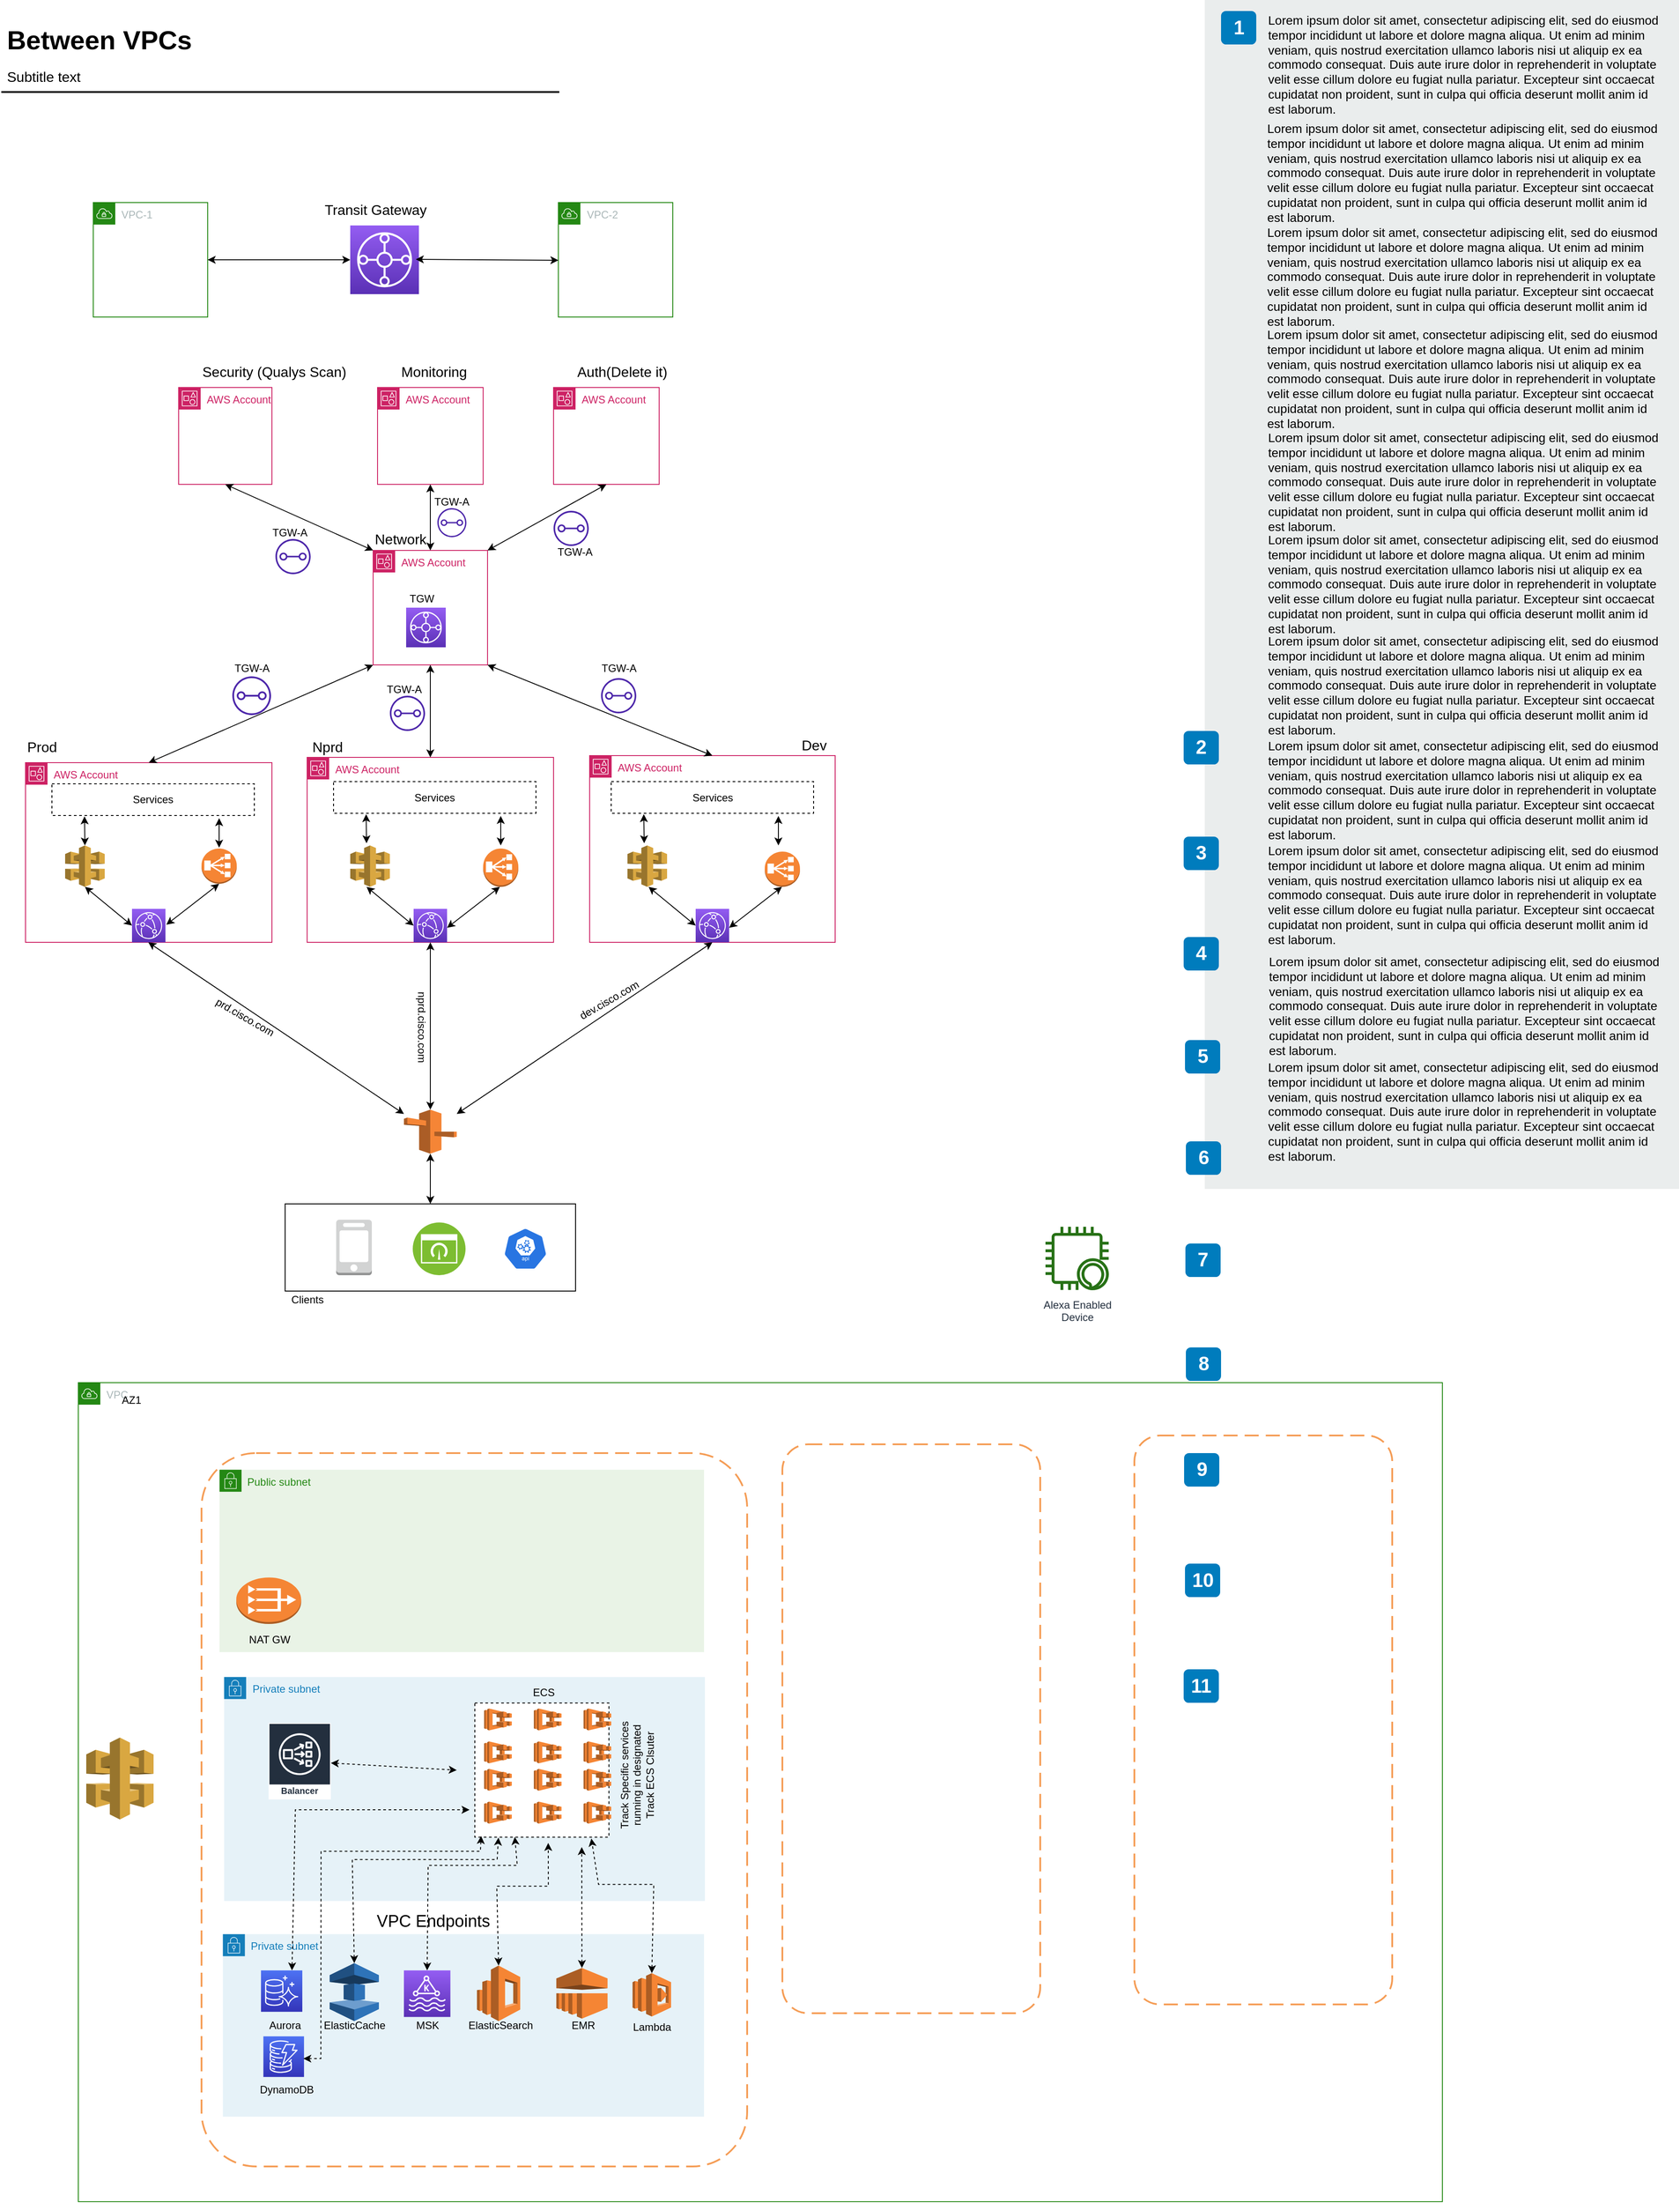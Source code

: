 <mxfile version="20.2.3" type="github">
  <diagram id="Ht1M8jgEwFfnCIfOTk4-" name="Page-1">
    <mxGraphModel dx="1139" dy="714" grid="1" gridSize="10" guides="1" tooltips="1" connect="1" arrows="1" fold="1" page="1" pageScale="1" pageWidth="1169" pageHeight="827" math="0" shadow="0">
      <root>
        <mxCell id="0" />
        <mxCell id="1" parent="0" />
        <mxCell id="-QjtrjUzRDEMRZ5MF8oH-47" value="Between VPCs" style="text;html=1;resizable=0;points=[];autosize=1;align=left;verticalAlign=top;spacingTop=-4;fontSize=30;fontStyle=1" parent="1" vertex="1">
          <mxGeometry x="56.5" y="74.5" width="230" height="40" as="geometry" />
        </mxCell>
        <mxCell id="-QjtrjUzRDEMRZ5MF8oH-48" value="Subtitle text&lt;br style=&quot;font-size: 16px&quot;&gt;" style="text;html=1;resizable=0;points=[];autosize=1;align=left;verticalAlign=top;spacingTop=-4;fontSize=16" parent="1" vertex="1">
          <mxGeometry x="56.5" y="124.5" width="100" height="20" as="geometry" />
        </mxCell>
        <mxCell id="SCVMTBWpLvtzJIhz15lM-1" value="" style="line;strokeWidth=2;html=1;fontSize=14;" parent="1" vertex="1">
          <mxGeometry x="52.5" y="149.5" width="1060" height="10" as="geometry" />
        </mxCell>
        <mxCell id="jZVaUwOg5UY3L9NAnvdq-28" value="Alexa Enabled&lt;br&gt;Device&lt;br&gt;" style="outlineConnect=0;fontColor=#232F3E;gradientColor=none;fillColor=#277116;strokeColor=none;dashed=0;verticalLabelPosition=bottom;verticalAlign=top;align=center;html=1;fontSize=12;fontStyle=0;aspect=fixed;pointerEvents=1;shape=mxgraph.aws4.alexa_enabled_device;" parent="1" vertex="1">
          <mxGeometry x="1239" y="1440" width="72" height="78" as="geometry" />
        </mxCell>
        <mxCell id="k1J5Uft5zTIaOylSxwT3-1" value="" style="rounded=0;whiteSpace=wrap;html=1;fillColor=#EAEDED;fontSize=22;fontColor=#FFFFFF;strokeColor=none;labelBackgroundColor=none;" parent="1" vertex="1">
          <mxGeometry x="1420" y="50" width="539" height="1350" as="geometry" />
        </mxCell>
        <mxCell id="k1J5Uft5zTIaOylSxwT3-2" value="1" style="rounded=1;whiteSpace=wrap;html=1;fillColor=#007CBD;strokeColor=none;fontColor=#FFFFFF;fontStyle=1;fontSize=22;labelBackgroundColor=none;" parent="1" vertex="1">
          <mxGeometry x="1438.5" y="62.5" width="40" height="38" as="geometry" />
        </mxCell>
        <mxCell id="k1J5Uft5zTIaOylSxwT3-3" value="2" style="rounded=1;whiteSpace=wrap;html=1;fillColor=#007CBD;strokeColor=none;fontColor=#FFFFFF;fontStyle=1;fontSize=22;labelBackgroundColor=none;" parent="1" vertex="1">
          <mxGeometry x="1396" y="880" width="40" height="38" as="geometry" />
        </mxCell>
        <mxCell id="k1J5Uft5zTIaOylSxwT3-4" value="3" style="rounded=1;whiteSpace=wrap;html=1;fillColor=#007CBD;strokeColor=none;fontColor=#FFFFFF;fontStyle=1;fontSize=22;labelBackgroundColor=none;" parent="1" vertex="1">
          <mxGeometry x="1396" y="1000" width="40" height="38" as="geometry" />
        </mxCell>
        <mxCell id="k1J5Uft5zTIaOylSxwT3-5" value="4" style="rounded=1;whiteSpace=wrap;html=1;fillColor=#007CBD;strokeColor=none;fontColor=#FFFFFF;fontStyle=1;fontSize=22;labelBackgroundColor=none;" parent="1" vertex="1">
          <mxGeometry x="1396" y="1114" width="40" height="38" as="geometry" />
        </mxCell>
        <mxCell id="k1J5Uft5zTIaOylSxwT3-6" value="5" style="rounded=1;whiteSpace=wrap;html=1;fillColor=#007CBD;strokeColor=none;fontColor=#FFFFFF;fontStyle=1;fontSize=22;labelBackgroundColor=none;" parent="1" vertex="1">
          <mxGeometry x="1397.5" y="1231" width="40" height="38" as="geometry" />
        </mxCell>
        <mxCell id="k1J5Uft5zTIaOylSxwT3-7" value="6" style="rounded=1;whiteSpace=wrap;html=1;fillColor=#007CBD;strokeColor=none;fontColor=#FFFFFF;fontStyle=1;fontSize=22;labelBackgroundColor=none;" parent="1" vertex="1">
          <mxGeometry x="1398.5" y="1346" width="40" height="38" as="geometry" />
        </mxCell>
        <mxCell id="k1J5Uft5zTIaOylSxwT3-8" value="7" style="rounded=1;whiteSpace=wrap;html=1;fillColor=#007CBD;strokeColor=none;fontColor=#FFFFFF;fontStyle=1;fontSize=22;labelBackgroundColor=none;" parent="1" vertex="1">
          <mxGeometry x="1398" y="1462" width="40" height="38" as="geometry" />
        </mxCell>
        <mxCell id="k1J5Uft5zTIaOylSxwT3-9" value="8" style="rounded=1;whiteSpace=wrap;html=1;fillColor=#007CBD;strokeColor=none;fontColor=#FFFFFF;fontStyle=1;fontSize=22;labelBackgroundColor=none;" parent="1" vertex="1">
          <mxGeometry x="1398.5" y="1580" width="40" height="38" as="geometry" />
        </mxCell>
        <mxCell id="k1J5Uft5zTIaOylSxwT3-10" value="9" style="rounded=1;whiteSpace=wrap;html=1;fillColor=#007CBD;strokeColor=none;fontColor=#FFFFFF;fontStyle=1;fontSize=22;labelBackgroundColor=none;" parent="1" vertex="1">
          <mxGeometry x="1396.5" y="1700" width="40" height="38" as="geometry" />
        </mxCell>
        <mxCell id="k1J5Uft5zTIaOylSxwT3-11" value="&lt;span&gt;Lorem ipsum dolor sit amet, consectetur adipiscing elit, sed do eiusmod tempor incididunt ut labore et dolore magna aliqua. Ut enim ad minim veniam, quis nostrud exercitation ullamco laboris nisi ut aliquip ex ea commodo consequat. Duis aute irure dolor in reprehenderit in voluptate velit esse cillum dolore eu fugiat nulla pariatur. Excepteur sint occaecat cupidatat non proident, sunt in culpa qui officia deserunt mollit anim id est laborum.&lt;/span&gt;&lt;br&gt;" style="text;html=1;align=left;verticalAlign=top;spacingTop=-4;fontSize=14;labelBackgroundColor=none;whiteSpace=wrap;" parent="1" vertex="1">
          <mxGeometry x="1490" y="62" width="449" height="118" as="geometry" />
        </mxCell>
        <mxCell id="k1J5Uft5zTIaOylSxwT3-12" value="&lt;span&gt;Lorem ipsum dolor sit amet, consectetur adipiscing elit, sed do eiusmod tempor incididunt ut labore et dolore magna aliqua. Ut enim ad minim veniam, quis nostrud exercitation ullamco laboris nisi ut aliquip ex ea commodo consequat. Duis aute irure dolor in reprehenderit in voluptate velit esse cillum dolore eu fugiat nulla pariatur. Excepteur sint occaecat cupidatat non proident, sunt in culpa qui officia deserunt mollit anim id est laborum.&lt;/span&gt;&lt;br&gt;" style="text;html=1;align=left;verticalAlign=top;spacingTop=-4;fontSize=14;labelBackgroundColor=none;whiteSpace=wrap;" parent="1" vertex="1">
          <mxGeometry x="1489" y="185" width="450" height="115" as="geometry" />
        </mxCell>
        <mxCell id="k1J5Uft5zTIaOylSxwT3-13" value="&lt;span&gt;Lorem ipsum dolor sit amet, consectetur adipiscing elit, sed do eiusmod tempor incididunt ut labore et dolore magna aliqua. Ut enim ad minim veniam, quis nostrud exercitation ullamco laboris nisi ut aliquip ex ea commodo consequat. Duis aute irure dolor in reprehenderit in voluptate velit esse cillum dolore eu fugiat nulla pariatur. Excepteur sint occaecat cupidatat non proident, sunt in culpa qui officia deserunt mollit anim id est laborum.&lt;/span&gt;&lt;br&gt;" style="text;html=1;align=left;verticalAlign=top;spacingTop=-4;fontSize=14;labelBackgroundColor=none;whiteSpace=wrap;" parent="1" vertex="1">
          <mxGeometry x="1489" y="303" width="450" height="117" as="geometry" />
        </mxCell>
        <mxCell id="k1J5Uft5zTIaOylSxwT3-14" value="&lt;span&gt;Lorem ipsum dolor sit amet, consectetur adipiscing elit, sed do eiusmod tempor incididunt ut labore et dolore magna aliqua. Ut enim ad minim veniam, quis nostrud exercitation ullamco laboris nisi ut aliquip ex ea commodo consequat. Duis aute irure dolor in reprehenderit in voluptate velit esse cillum dolore eu fugiat nulla pariatur. Excepteur sint occaecat cupidatat non proident, sunt in culpa qui officia deserunt mollit anim id est laborum.&lt;/span&gt;&lt;br&gt;" style="text;html=1;align=left;verticalAlign=top;spacingTop=-4;fontSize=14;labelBackgroundColor=none;whiteSpace=wrap;" parent="1" vertex="1">
          <mxGeometry x="1489" y="419" width="450" height="121" as="geometry" />
        </mxCell>
        <mxCell id="k1J5Uft5zTIaOylSxwT3-15" value="&lt;span&gt;Lorem ipsum dolor sit amet, consectetur adipiscing elit, sed do eiusmod tempor incididunt ut labore et dolore magna aliqua. Ut enim ad minim veniam, quis nostrud exercitation ullamco laboris nisi ut aliquip ex ea commodo consequat. Duis aute irure dolor in reprehenderit in voluptate velit esse cillum dolore eu fugiat nulla pariatur. Excepteur sint occaecat cupidatat non proident, sunt in culpa qui officia deserunt mollit anim id est laborum.&lt;/span&gt;&lt;br&gt;" style="text;html=1;align=left;verticalAlign=top;spacingTop=-4;fontSize=14;labelBackgroundColor=none;whiteSpace=wrap;" parent="1" vertex="1">
          <mxGeometry x="1490" y="536" width="449" height="114" as="geometry" />
        </mxCell>
        <mxCell id="k1J5Uft5zTIaOylSxwT3-16" value="&lt;span&gt;Lorem ipsum dolor sit amet, consectetur adipiscing elit, sed do eiusmod tempor incididunt ut labore et dolore magna aliqua. Ut enim ad minim veniam, quis nostrud exercitation ullamco laboris nisi ut aliquip ex ea commodo consequat. Duis aute irure dolor in reprehenderit in voluptate velit esse cillum dolore eu fugiat nulla pariatur. Excepteur sint occaecat cupidatat non proident, sunt in culpa qui officia deserunt mollit anim id est laborum.&lt;/span&gt;&lt;br&gt;" style="text;html=1;align=left;verticalAlign=top;spacingTop=-4;fontSize=14;labelBackgroundColor=none;whiteSpace=wrap;" parent="1" vertex="1">
          <mxGeometry x="1490" y="652" width="450" height="118" as="geometry" />
        </mxCell>
        <mxCell id="k1J5Uft5zTIaOylSxwT3-17" value="&lt;span&gt;Lorem ipsum dolor sit amet, consectetur adipiscing elit, sed do eiusmod tempor incididunt ut labore et dolore magna aliqua. Ut enim ad minim veniam, quis nostrud exercitation ullamco laboris nisi ut aliquip ex ea commodo consequat. Duis aute irure dolor in reprehenderit in voluptate velit esse cillum dolore eu fugiat nulla pariatur. Excepteur sint occaecat cupidatat non proident, sunt in culpa qui officia deserunt mollit anim id est laborum.&lt;/span&gt;&lt;br&gt;" style="text;html=1;align=left;verticalAlign=top;spacingTop=-4;fontSize=14;labelBackgroundColor=none;whiteSpace=wrap;" parent="1" vertex="1">
          <mxGeometry x="1490" y="767" width="449" height="113" as="geometry" />
        </mxCell>
        <mxCell id="k1J5Uft5zTIaOylSxwT3-18" value="&lt;span&gt;Lorem ipsum dolor sit amet, consectetur adipiscing elit, sed do eiusmod tempor incididunt ut labore et dolore magna aliqua. Ut enim ad minim veniam, quis nostrud exercitation ullamco laboris nisi ut aliquip ex ea commodo consequat. Duis aute irure dolor in reprehenderit in voluptate velit esse cillum dolore eu fugiat nulla pariatur. Excepteur sint occaecat cupidatat non proident, sunt in culpa qui officia deserunt mollit anim id est laborum.&lt;/span&gt;&lt;br&gt;" style="text;html=1;align=left;verticalAlign=top;spacingTop=-4;fontSize=14;labelBackgroundColor=none;whiteSpace=wrap;" parent="1" vertex="1">
          <mxGeometry x="1490" y="886" width="449" height="124" as="geometry" />
        </mxCell>
        <mxCell id="k1J5Uft5zTIaOylSxwT3-19" value="&lt;span&gt;Lorem ipsum dolor sit amet, consectetur adipiscing elit, sed do eiusmod tempor incididunt ut labore et dolore magna aliqua. Ut enim ad minim veniam, quis nostrud exercitation ullamco laboris nisi ut aliquip ex ea commodo consequat. Duis aute irure dolor in reprehenderit in voluptate velit esse cillum dolore eu fugiat nulla pariatur. Excepteur sint occaecat cupidatat non proident, sunt in culpa qui officia deserunt mollit anim id est laborum.&lt;/span&gt;&lt;br&gt;" style="text;html=1;align=left;verticalAlign=top;spacingTop=-4;fontSize=14;labelBackgroundColor=none;whiteSpace=wrap;" parent="1" vertex="1">
          <mxGeometry x="1490" y="1005" width="449" height="115" as="geometry" />
        </mxCell>
        <mxCell id="k1J5Uft5zTIaOylSxwT3-22" value="10" style="rounded=1;whiteSpace=wrap;html=1;fillColor=#007CBD;strokeColor=none;fontColor=#FFFFFF;fontStyle=1;fontSize=22;labelBackgroundColor=none;" parent="1" vertex="1">
          <mxGeometry x="1397.5" y="1825.5" width="40" height="38" as="geometry" />
        </mxCell>
        <mxCell id="k1J5Uft5zTIaOylSxwT3-23" value="&lt;span&gt;Lorem ipsum dolor sit amet, consectetur adipiscing elit, sed do eiusmod tempor incididunt ut labore et dolore magna aliqua. Ut enim ad minim veniam, quis nostrud exercitation ullamco laboris nisi ut aliquip ex ea commodo consequat. Duis aute irure dolor in reprehenderit in voluptate velit esse cillum dolore eu fugiat nulla pariatur. Excepteur sint occaecat cupidatat non proident, sunt in culpa qui officia deserunt mollit anim id est laborum.&lt;/span&gt;&lt;br&gt;" style="text;html=1;align=left;verticalAlign=top;spacingTop=-4;fontSize=14;labelBackgroundColor=none;whiteSpace=wrap;" parent="1" vertex="1">
          <mxGeometry x="1491" y="1130.5" width="449" height="115" as="geometry" />
        </mxCell>
        <mxCell id="k1J5Uft5zTIaOylSxwT3-24" value="11" style="rounded=1;whiteSpace=wrap;html=1;fillColor=#007CBD;strokeColor=none;fontColor=#FFFFFF;fontStyle=1;fontSize=22;labelBackgroundColor=none;" parent="1" vertex="1">
          <mxGeometry x="1396" y="1945.5" width="40" height="38" as="geometry" />
        </mxCell>
        <mxCell id="k1J5Uft5zTIaOylSxwT3-25" value="&lt;span&gt;Lorem ipsum dolor sit amet, consectetur adipiscing elit, sed do eiusmod tempor incididunt ut labore et dolore magna aliqua. Ut enim ad minim veniam, quis nostrud exercitation ullamco laboris nisi ut aliquip ex ea commodo consequat. Duis aute irure dolor in reprehenderit in voluptate velit esse cillum dolore eu fugiat nulla pariatur. Excepteur sint occaecat cupidatat non proident, sunt in culpa qui officia deserunt mollit anim id est laborum.&lt;/span&gt;&lt;br&gt;" style="text;html=1;align=left;verticalAlign=top;spacingTop=-4;fontSize=14;labelBackgroundColor=none;whiteSpace=wrap;" parent="1" vertex="1">
          <mxGeometry x="1489.5" y="1250.5" width="449" height="115" as="geometry" />
        </mxCell>
        <mxCell id="jC54yRx2bqBDCMhFd0Ce-1" value="VPC-1" style="points=[[0,0],[0.25,0],[0.5,0],[0.75,0],[1,0],[1,0.25],[1,0.5],[1,0.75],[1,1],[0.75,1],[0.5,1],[0.25,1],[0,1],[0,0.75],[0,0.5],[0,0.25]];outlineConnect=0;gradientColor=none;html=1;whiteSpace=wrap;fontSize=12;fontStyle=0;container=1;pointerEvents=0;collapsible=0;recursiveResize=0;shape=mxgraph.aws4.group;grIcon=mxgraph.aws4.group_vpc;strokeColor=#248814;fillColor=none;verticalAlign=top;align=left;spacingLeft=30;fontColor=#AAB7B8;dashed=0;" vertex="1" parent="1">
          <mxGeometry x="157" y="280" width="130" height="130" as="geometry" />
        </mxCell>
        <mxCell id="jC54yRx2bqBDCMhFd0Ce-2" value="VPC-2" style="points=[[0,0],[0.25,0],[0.5,0],[0.75,0],[1,0],[1,0.25],[1,0.5],[1,0.75],[1,1],[0.75,1],[0.5,1],[0.25,1],[0,1],[0,0.75],[0,0.5],[0,0.25]];outlineConnect=0;gradientColor=none;html=1;whiteSpace=wrap;fontSize=12;fontStyle=0;container=1;pointerEvents=0;collapsible=0;recursiveResize=0;shape=mxgraph.aws4.group;grIcon=mxgraph.aws4.group_vpc;strokeColor=#248814;fillColor=none;verticalAlign=top;align=left;spacingLeft=30;fontColor=#AAB7B8;dashed=0;" vertex="1" parent="1">
          <mxGeometry x="685.5" y="280" width="130" height="130" as="geometry" />
        </mxCell>
        <mxCell id="jC54yRx2bqBDCMhFd0Ce-3" value="" style="endArrow=classic;startArrow=classic;html=1;rounded=0;exitX=1;exitY=0.5;exitDx=0;exitDy=0;entryX=0;entryY=0.5;entryDx=0;entryDy=0;entryPerimeter=0;" edge="1" parent="1" source="jC54yRx2bqBDCMhFd0Ce-1" target="jC54yRx2bqBDCMhFd0Ce-4">
          <mxGeometry width="50" height="50" relative="1" as="geometry">
            <mxPoint x="460" y="330" as="sourcePoint" />
            <mxPoint x="510" y="280" as="targetPoint" />
          </mxGeometry>
        </mxCell>
        <mxCell id="jC54yRx2bqBDCMhFd0Ce-4" value="" style="sketch=0;points=[[0,0,0],[0.25,0,0],[0.5,0,0],[0.75,0,0],[1,0,0],[0,1,0],[0.25,1,0],[0.5,1,0],[0.75,1,0],[1,1,0],[0,0.25,0],[0,0.5,0],[0,0.75,0],[1,0.25,0],[1,0.5,0],[1,0.75,0]];outlineConnect=0;fontColor=#232F3E;gradientColor=#945DF2;gradientDirection=north;fillColor=#5A30B5;strokeColor=#ffffff;dashed=0;verticalLabelPosition=bottom;verticalAlign=top;align=center;html=1;fontSize=12;fontStyle=0;aspect=fixed;shape=mxgraph.aws4.resourceIcon;resIcon=mxgraph.aws4.transit_gateway;" vertex="1" parent="1">
          <mxGeometry x="449" y="306" width="78" height="78" as="geometry" />
        </mxCell>
        <mxCell id="jC54yRx2bqBDCMhFd0Ce-5" value="" style="endArrow=classic;startArrow=classic;html=1;rounded=0;exitX=1;exitY=0.5;exitDx=0;exitDy=0;entryX=0;entryY=0.59;entryDx=0;entryDy=0;entryPerimeter=0;" edge="1" parent="1">
          <mxGeometry width="50" height="50" relative="1" as="geometry">
            <mxPoint x="523.5" y="344.49" as="sourcePoint" />
            <mxPoint x="685.5" y="345.51" as="targetPoint" />
          </mxGeometry>
        </mxCell>
        <mxCell id="jC54yRx2bqBDCMhFd0Ce-6" value="Transit Gateway" style="text;html=1;resizable=0;points=[];autosize=1;align=left;verticalAlign=top;spacingTop=-4;fontSize=16" vertex="1" parent="1">
          <mxGeometry x="418" y="276" width="140" height="30" as="geometry" />
        </mxCell>
        <mxCell id="jC54yRx2bqBDCMhFd0Ce-7" value="AWS Account" style="points=[[0,0],[0.25,0],[0.5,0],[0.75,0],[1,0],[1,0.25],[1,0.5],[1,0.75],[1,1],[0.75,1],[0.5,1],[0.25,1],[0,1],[0,0.75],[0,0.5],[0,0.25]];outlineConnect=0;gradientColor=none;html=1;whiteSpace=wrap;fontSize=12;fontStyle=0;container=1;pointerEvents=0;collapsible=0;recursiveResize=0;shape=mxgraph.aws4.group;grIcon=mxgraph.aws4.group_account;strokeColor=#CD2264;fillColor=none;verticalAlign=top;align=left;spacingLeft=30;fontColor=#CD2264;dashed=0;" vertex="1" parent="1">
          <mxGeometry x="475" y="675" width="130" height="130" as="geometry" />
        </mxCell>
        <mxCell id="jC54yRx2bqBDCMhFd0Ce-30" value="" style="sketch=0;points=[[0,0,0],[0.25,0,0],[0.5,0,0],[0.75,0,0],[1,0,0],[0,1,0],[0.25,1,0],[0.5,1,0],[0.75,1,0],[1,1,0],[0,0.25,0],[0,0.5,0],[0,0.75,0],[1,0.25,0],[1,0.5,0],[1,0.75,0]];outlineConnect=0;fontColor=#232F3E;gradientColor=#945DF2;gradientDirection=north;fillColor=#5A30B5;strokeColor=#ffffff;dashed=0;verticalLabelPosition=bottom;verticalAlign=top;align=center;html=1;fontSize=12;fontStyle=0;aspect=fixed;shape=mxgraph.aws4.resourceIcon;resIcon=mxgraph.aws4.transit_gateway;" vertex="1" parent="jC54yRx2bqBDCMhFd0Ce-7">
          <mxGeometry x="37.5" y="65" width="45" height="45" as="geometry" />
        </mxCell>
        <mxCell id="jC54yRx2bqBDCMhFd0Ce-8" value="Network" style="text;html=1;resizable=0;points=[];autosize=1;align=left;verticalAlign=top;spacingTop=-4;fontSize=16" vertex="1" parent="1">
          <mxGeometry x="475" y="650" width="80" height="30" as="geometry" />
        </mxCell>
        <mxCell id="jC54yRx2bqBDCMhFd0Ce-10" value="AWS Account" style="points=[[0,0],[0.25,0],[0.5,0],[0.75,0],[1,0],[1,0.25],[1,0.5],[1,0.75],[1,1],[0.75,1],[0.5,1],[0.25,1],[0,1],[0,0.75],[0,0.5],[0,0.25]];outlineConnect=0;gradientColor=none;html=1;whiteSpace=wrap;fontSize=12;fontStyle=0;container=1;pointerEvents=0;collapsible=0;recursiveResize=0;shape=mxgraph.aws4.group;grIcon=mxgraph.aws4.group_account;strokeColor=#CD2264;fillColor=none;verticalAlign=top;align=left;spacingLeft=30;fontColor=#CD2264;dashed=0;" vertex="1" parent="1">
          <mxGeometry x="254" y="490" width="106" height="110" as="geometry" />
        </mxCell>
        <mxCell id="jC54yRx2bqBDCMhFd0Ce-11" value="Security (Qualys Scan)" style="text;html=1;resizable=0;points=[];autosize=1;align=left;verticalAlign=top;spacingTop=-4;fontSize=16" vertex="1" parent="1">
          <mxGeometry x="279" y="460" width="190" height="30" as="geometry" />
        </mxCell>
        <mxCell id="jC54yRx2bqBDCMhFd0Ce-16" value="AWS Account" style="points=[[0,0],[0.25,0],[0.5,0],[0.75,0],[1,0],[1,0.25],[1,0.5],[1,0.75],[1,1],[0.75,1],[0.5,1],[0.25,1],[0,1],[0,0.75],[0,0.5],[0,0.25]];outlineConnect=0;gradientColor=none;html=1;whiteSpace=wrap;fontSize=12;fontStyle=0;container=1;pointerEvents=0;collapsible=0;recursiveResize=0;shape=mxgraph.aws4.group;grIcon=mxgraph.aws4.group_account;strokeColor=#CD2264;fillColor=none;verticalAlign=top;align=left;spacingLeft=30;fontColor=#CD2264;dashed=0;" vertex="1" parent="1">
          <mxGeometry x="480" y="490" width="120" height="110" as="geometry" />
        </mxCell>
        <mxCell id="jC54yRx2bqBDCMhFd0Ce-17" value="Monitoring" style="text;html=1;resizable=0;points=[];autosize=1;align=left;verticalAlign=top;spacingTop=-4;fontSize=16" vertex="1" parent="1">
          <mxGeometry x="505" y="460" width="100" height="30" as="geometry" />
        </mxCell>
        <mxCell id="jC54yRx2bqBDCMhFd0Ce-19" value="AWS Account" style="points=[[0,0],[0.25,0],[0.5,0],[0.75,0],[1,0],[1,0.25],[1,0.5],[1,0.75],[1,1],[0.75,1],[0.5,1],[0.25,1],[0,1],[0,0.75],[0,0.5],[0,0.25]];outlineConnect=0;gradientColor=none;html=1;whiteSpace=wrap;fontSize=12;fontStyle=0;container=1;pointerEvents=0;collapsible=0;recursiveResize=0;shape=mxgraph.aws4.group;grIcon=mxgraph.aws4.group_account;strokeColor=#CD2264;fillColor=none;verticalAlign=top;align=left;spacingLeft=30;fontColor=#CD2264;dashed=0;" vertex="1" parent="1">
          <mxGeometry x="80" y="916" width="280" height="204" as="geometry" />
        </mxCell>
        <mxCell id="jC54yRx2bqBDCMhFd0Ce-55" value="" style="sketch=0;points=[[0,0,0],[0.25,0,0],[0.5,0,0],[0.75,0,0],[1,0,0],[0,1,0],[0.25,1,0],[0.5,1,0],[0.75,1,0],[1,1,0],[0,0.25,0],[0,0.5,0],[0,0.75,0],[1,0.25,0],[1,0.5,0],[1,0.75,0]];outlineConnect=0;fontColor=#232F3E;gradientColor=#945DF2;gradientDirection=north;fillColor=#5A30B5;strokeColor=#ffffff;dashed=0;verticalLabelPosition=bottom;verticalAlign=top;align=center;html=1;fontSize=12;fontStyle=0;aspect=fixed;shape=mxgraph.aws4.resourceIcon;resIcon=mxgraph.aws4.cloudfront;" vertex="1" parent="jC54yRx2bqBDCMhFd0Ce-19">
          <mxGeometry x="121" y="166" width="38" height="38" as="geometry" />
        </mxCell>
        <mxCell id="jC54yRx2bqBDCMhFd0Ce-66" value="" style="outlineConnect=0;dashed=0;verticalLabelPosition=bottom;verticalAlign=top;align=center;html=1;shape=mxgraph.aws3.api_gateway;fillColor=#D9A741;gradientColor=none;" vertex="1" parent="jC54yRx2bqBDCMhFd0Ce-19">
          <mxGeometry x="45" y="94" width="45" height="47" as="geometry" />
        </mxCell>
        <mxCell id="jC54yRx2bqBDCMhFd0Ce-69" value="" style="outlineConnect=0;dashed=0;verticalLabelPosition=bottom;verticalAlign=top;align=center;html=1;shape=mxgraph.aws3.classic_load_balancer;fillColor=#F58534;gradientColor=none;" vertex="1" parent="jC54yRx2bqBDCMhFd0Ce-19">
          <mxGeometry x="200" y="97.5" width="40" height="40" as="geometry" />
        </mxCell>
        <mxCell id="jC54yRx2bqBDCMhFd0Ce-72" value="" style="endArrow=classic;startArrow=classic;html=1;rounded=0;entryX=0.5;entryY=1;entryDx=0;entryDy=0;entryPerimeter=0;exitX=0;exitY=0.5;exitDx=0;exitDy=0;exitPerimeter=0;" edge="1" parent="jC54yRx2bqBDCMhFd0Ce-19" source="jC54yRx2bqBDCMhFd0Ce-55" target="jC54yRx2bqBDCMhFd0Ce-66">
          <mxGeometry width="50" height="50" relative="1" as="geometry">
            <mxPoint x="130" y="164" as="sourcePoint" />
            <mxPoint x="440" y="224" as="targetPoint" />
          </mxGeometry>
        </mxCell>
        <mxCell id="jC54yRx2bqBDCMhFd0Ce-78" value="Services" style="rounded=0;whiteSpace=wrap;html=1;dashed=1;" vertex="1" parent="jC54yRx2bqBDCMhFd0Ce-19">
          <mxGeometry x="30" y="24" width="230" height="36" as="geometry" />
        </mxCell>
        <mxCell id="jC54yRx2bqBDCMhFd0Ce-79" value="" style="endArrow=classic;startArrow=classic;html=1;rounded=0;exitX=0.5;exitY=0;exitDx=0;exitDy=0;exitPerimeter=0;entryX=0.161;entryY=1.028;entryDx=0;entryDy=0;entryPerimeter=0;" edge="1" parent="jC54yRx2bqBDCMhFd0Ce-19" source="jC54yRx2bqBDCMhFd0Ce-66" target="jC54yRx2bqBDCMhFd0Ce-78">
          <mxGeometry width="50" height="50" relative="1" as="geometry">
            <mxPoint x="390" y="54" as="sourcePoint" />
            <mxPoint x="440" y="4" as="targetPoint" />
          </mxGeometry>
        </mxCell>
        <mxCell id="jC54yRx2bqBDCMhFd0Ce-81" value="" style="endArrow=classic;startArrow=classic;html=1;rounded=0;exitX=0.5;exitY=0;exitDx=0;exitDy=0;exitPerimeter=0;" edge="1" parent="jC54yRx2bqBDCMhFd0Ce-19">
          <mxGeometry width="50" height="50" relative="1" as="geometry">
            <mxPoint x="220" y="96.5" as="sourcePoint" />
            <mxPoint x="220" y="63" as="targetPoint" />
          </mxGeometry>
        </mxCell>
        <mxCell id="jC54yRx2bqBDCMhFd0Ce-20" value="Prod" style="text;html=1;resizable=0;points=[];autosize=1;align=left;verticalAlign=top;spacingTop=-4;fontSize=16" vertex="1" parent="1">
          <mxGeometry x="80" y="886" width="60" height="30" as="geometry" />
        </mxCell>
        <mxCell id="jC54yRx2bqBDCMhFd0Ce-21" value="AWS Account" style="points=[[0,0],[0.25,0],[0.5,0],[0.75,0],[1,0],[1,0.25],[1,0.5],[1,0.75],[1,1],[0.75,1],[0.5,1],[0.25,1],[0,1],[0,0.75],[0,0.5],[0,0.25]];outlineConnect=0;gradientColor=none;html=1;whiteSpace=wrap;fontSize=12;fontStyle=0;container=1;pointerEvents=0;collapsible=0;recursiveResize=0;shape=mxgraph.aws4.group;grIcon=mxgraph.aws4.group_account;strokeColor=#CD2264;fillColor=none;verticalAlign=top;align=left;spacingLeft=30;fontColor=#CD2264;dashed=0;" vertex="1" parent="1">
          <mxGeometry x="400" y="910" width="280" height="210" as="geometry" />
        </mxCell>
        <mxCell id="jC54yRx2bqBDCMhFd0Ce-61" value="" style="sketch=0;points=[[0,0,0],[0.25,0,0],[0.5,0,0],[0.75,0,0],[1,0,0],[0,1,0],[0.25,1,0],[0.5,1,0],[0.75,1,0],[1,1,0],[0,0.25,0],[0,0.5,0],[0,0.75,0],[1,0.25,0],[1,0.5,0],[1,0.75,0]];outlineConnect=0;fontColor=#232F3E;gradientColor=#945DF2;gradientDirection=north;fillColor=#5A30B5;strokeColor=#ffffff;dashed=0;verticalLabelPosition=bottom;verticalAlign=top;align=center;html=1;fontSize=12;fontStyle=0;aspect=fixed;shape=mxgraph.aws4.resourceIcon;resIcon=mxgraph.aws4.cloudfront;" vertex="1" parent="jC54yRx2bqBDCMhFd0Ce-21">
          <mxGeometry x="121" y="172" width="38" height="38" as="geometry" />
        </mxCell>
        <mxCell id="jC54yRx2bqBDCMhFd0Ce-67" value="" style="outlineConnect=0;dashed=0;verticalLabelPosition=bottom;verticalAlign=top;align=center;html=1;shape=mxgraph.aws3.api_gateway;fillColor=#D9A741;gradientColor=none;" vertex="1" parent="jC54yRx2bqBDCMhFd0Ce-21">
          <mxGeometry x="49" y="100" width="45" height="47" as="geometry" />
        </mxCell>
        <mxCell id="jC54yRx2bqBDCMhFd0Ce-70" value="" style="outlineConnect=0;dashed=0;verticalLabelPosition=bottom;verticalAlign=top;align=center;html=1;shape=mxgraph.aws3.classic_load_balancer;fillColor=#F58534;gradientColor=none;" vertex="1" parent="jC54yRx2bqBDCMhFd0Ce-21">
          <mxGeometry x="200" y="103.5" width="40" height="43.5" as="geometry" />
        </mxCell>
        <mxCell id="jC54yRx2bqBDCMhFd0Ce-74" value="" style="endArrow=classic;startArrow=classic;html=1;rounded=0;entryX=0.5;entryY=1;entryDx=0;entryDy=0;entryPerimeter=0;exitX=0;exitY=0.5;exitDx=0;exitDy=0;exitPerimeter=0;" edge="1" parent="jC54yRx2bqBDCMhFd0Ce-21">
          <mxGeometry width="50" height="50" relative="1" as="geometry">
            <mxPoint x="121" y="191" as="sourcePoint" />
            <mxPoint x="67.5" y="147" as="targetPoint" />
          </mxGeometry>
        </mxCell>
        <mxCell id="jC54yRx2bqBDCMhFd0Ce-75" value="" style="endArrow=classic;startArrow=classic;html=1;rounded=0;entryX=0.5;entryY=1;entryDx=0;entryDy=0;entryPerimeter=0;" edge="1" parent="jC54yRx2bqBDCMhFd0Ce-21">
          <mxGeometry width="50" height="50" relative="1" as="geometry">
            <mxPoint x="159" y="193.5" as="sourcePoint" />
            <mxPoint x="219" y="147" as="targetPoint" />
          </mxGeometry>
        </mxCell>
        <mxCell id="jC54yRx2bqBDCMhFd0Ce-82" value="Services" style="rounded=0;whiteSpace=wrap;html=1;dashed=1;" vertex="1" parent="jC54yRx2bqBDCMhFd0Ce-21">
          <mxGeometry x="30" y="27.5" width="230" height="36" as="geometry" />
        </mxCell>
        <mxCell id="jC54yRx2bqBDCMhFd0Ce-83" value="" style="endArrow=classic;startArrow=classic;html=1;rounded=0;exitX=0.5;exitY=0;exitDx=0;exitDy=0;exitPerimeter=0;entryX=0.161;entryY=1.028;entryDx=0;entryDy=0;entryPerimeter=0;" edge="1" parent="jC54yRx2bqBDCMhFd0Ce-21" target="jC54yRx2bqBDCMhFd0Ce-82">
          <mxGeometry width="50" height="50" relative="1" as="geometry">
            <mxPoint x="67.5" y="97.5" as="sourcePoint" />
            <mxPoint x="360" y="-908.5" as="targetPoint" />
          </mxGeometry>
        </mxCell>
        <mxCell id="jC54yRx2bqBDCMhFd0Ce-84" value="" style="endArrow=classic;startArrow=classic;html=1;rounded=0;exitX=0.5;exitY=0;exitDx=0;exitDy=0;exitPerimeter=0;" edge="1" parent="jC54yRx2bqBDCMhFd0Ce-21">
          <mxGeometry width="50" height="50" relative="1" as="geometry">
            <mxPoint x="220" y="100" as="sourcePoint" />
            <mxPoint x="220" y="66.5" as="targetPoint" />
          </mxGeometry>
        </mxCell>
        <mxCell id="jC54yRx2bqBDCMhFd0Ce-22" value="Nprd" style="text;html=1;resizable=0;points=[];autosize=1;align=left;verticalAlign=top;spacingTop=-4;fontSize=16" vertex="1" parent="1">
          <mxGeometry x="404" y="886" width="60" height="30" as="geometry" />
        </mxCell>
        <mxCell id="jC54yRx2bqBDCMhFd0Ce-23" value="AWS Account" style="points=[[0,0],[0.25,0],[0.5,0],[0.75,0],[1,0],[1,0.25],[1,0.5],[1,0.75],[1,1],[0.75,1],[0.5,1],[0.25,1],[0,1],[0,0.75],[0,0.5],[0,0.25]];outlineConnect=0;gradientColor=none;html=1;whiteSpace=wrap;fontSize=12;fontStyle=0;container=1;pointerEvents=0;collapsible=0;recursiveResize=0;shape=mxgraph.aws4.group;grIcon=mxgraph.aws4.group_account;strokeColor=#CD2264;fillColor=none;verticalAlign=top;align=left;spacingLeft=30;fontColor=#CD2264;dashed=0;" vertex="1" parent="1">
          <mxGeometry x="721" y="908" width="279" height="212" as="geometry" />
        </mxCell>
        <mxCell id="jC54yRx2bqBDCMhFd0Ce-62" value="" style="sketch=0;points=[[0,0,0],[0.25,0,0],[0.5,0,0],[0.75,0,0],[1,0,0],[0,1,0],[0.25,1,0],[0.5,1,0],[0.75,1,0],[1,1,0],[0,0.25,0],[0,0.5,0],[0,0.75,0],[1,0.25,0],[1,0.5,0],[1,0.75,0]];outlineConnect=0;fontColor=#232F3E;gradientColor=#945DF2;gradientDirection=north;fillColor=#5A30B5;strokeColor=#ffffff;dashed=0;verticalLabelPosition=bottom;verticalAlign=top;align=center;html=1;fontSize=12;fontStyle=0;aspect=fixed;shape=mxgraph.aws4.resourceIcon;resIcon=mxgraph.aws4.cloudfront;" vertex="1" parent="jC54yRx2bqBDCMhFd0Ce-23">
          <mxGeometry x="120.5" y="174" width="38" height="38" as="geometry" />
        </mxCell>
        <mxCell id="jC54yRx2bqBDCMhFd0Ce-68" value="" style="outlineConnect=0;dashed=0;verticalLabelPosition=bottom;verticalAlign=top;align=center;html=1;shape=mxgraph.aws3.api_gateway;fillColor=#D9A741;gradientColor=none;" vertex="1" parent="jC54yRx2bqBDCMhFd0Ce-23">
          <mxGeometry x="43" y="102" width="45" height="47" as="geometry" />
        </mxCell>
        <mxCell id="jC54yRx2bqBDCMhFd0Ce-71" value="" style="outlineConnect=0;dashed=0;verticalLabelPosition=bottom;verticalAlign=top;align=center;html=1;shape=mxgraph.aws3.classic_load_balancer;fillColor=#F58534;gradientColor=none;" vertex="1" parent="jC54yRx2bqBDCMhFd0Ce-23">
          <mxGeometry x="199" y="109" width="40" height="40" as="geometry" />
        </mxCell>
        <mxCell id="jC54yRx2bqBDCMhFd0Ce-76" value="" style="endArrow=classic;startArrow=classic;html=1;rounded=0;entryX=0.5;entryY=1;entryDx=0;entryDy=0;entryPerimeter=0;exitX=0;exitY=0.5;exitDx=0;exitDy=0;exitPerimeter=0;" edge="1" parent="jC54yRx2bqBDCMhFd0Ce-23">
          <mxGeometry width="50" height="50" relative="1" as="geometry">
            <mxPoint x="120.5" y="193" as="sourcePoint" />
            <mxPoint x="67" y="149" as="targetPoint" />
          </mxGeometry>
        </mxCell>
        <mxCell id="jC54yRx2bqBDCMhFd0Ce-77" value="" style="endArrow=classic;startArrow=classic;html=1;rounded=0;entryX=0.5;entryY=1;entryDx=0;entryDy=0;entryPerimeter=0;" edge="1" parent="jC54yRx2bqBDCMhFd0Ce-23">
          <mxGeometry width="50" height="50" relative="1" as="geometry">
            <mxPoint x="158.5" y="195.5" as="sourcePoint" />
            <mxPoint x="218.5" y="149" as="targetPoint" />
          </mxGeometry>
        </mxCell>
        <mxCell id="jC54yRx2bqBDCMhFd0Ce-85" value="Services" style="rounded=0;whiteSpace=wrap;html=1;dashed=1;" vertex="1" parent="jC54yRx2bqBDCMhFd0Ce-23">
          <mxGeometry x="24.5" y="29.5" width="230" height="36" as="geometry" />
        </mxCell>
        <mxCell id="jC54yRx2bqBDCMhFd0Ce-86" value="" style="endArrow=classic;startArrow=classic;html=1;rounded=0;exitX=0.5;exitY=0;exitDx=0;exitDy=0;exitPerimeter=0;entryX=0.161;entryY=1.028;entryDx=0;entryDy=0;entryPerimeter=0;" edge="1" parent="jC54yRx2bqBDCMhFd0Ce-23" target="jC54yRx2bqBDCMhFd0Ce-85">
          <mxGeometry width="50" height="50" relative="1" as="geometry">
            <mxPoint x="62" y="99.5" as="sourcePoint" />
            <mxPoint x="-45.5" y="-1816.5" as="targetPoint" />
          </mxGeometry>
        </mxCell>
        <mxCell id="jC54yRx2bqBDCMhFd0Ce-87" value="" style="endArrow=classic;startArrow=classic;html=1;rounded=0;exitX=0.5;exitY=0;exitDx=0;exitDy=0;exitPerimeter=0;" edge="1" parent="jC54yRx2bqBDCMhFd0Ce-23">
          <mxGeometry width="50" height="50" relative="1" as="geometry">
            <mxPoint x="214.5" y="102" as="sourcePoint" />
            <mxPoint x="214.5" y="68.5" as="targetPoint" />
          </mxGeometry>
        </mxCell>
        <mxCell id="jC54yRx2bqBDCMhFd0Ce-24" value="Dev" style="text;html=1;resizable=0;points=[];autosize=1;align=left;verticalAlign=top;spacingTop=-4;fontSize=16" vertex="1" parent="1">
          <mxGeometry x="960" y="884" width="50" height="30" as="geometry" />
        </mxCell>
        <mxCell id="jC54yRx2bqBDCMhFd0Ce-25" value="" style="endArrow=classic;startArrow=classic;html=1;rounded=0;exitX=0.5;exitY=0;exitDx=0;exitDy=0;entryX=0;entryY=1;entryDx=0;entryDy=0;" edge="1" parent="1" source="jC54yRx2bqBDCMhFd0Ce-19" target="jC54yRx2bqBDCMhFd0Ce-7">
          <mxGeometry width="50" height="50" relative="1" as="geometry">
            <mxPoint x="650" y="720" as="sourcePoint" />
            <mxPoint x="670" y="680" as="targetPoint" />
          </mxGeometry>
        </mxCell>
        <mxCell id="jC54yRx2bqBDCMhFd0Ce-26" value="" style="endArrow=classic;startArrow=classic;html=1;rounded=0;entryX=0.5;entryY=1;entryDx=0;entryDy=0;exitX=0.5;exitY=0;exitDx=0;exitDy=0;" edge="1" parent="1" source="jC54yRx2bqBDCMhFd0Ce-21" target="jC54yRx2bqBDCMhFd0Ce-7">
          <mxGeometry width="50" height="50" relative="1" as="geometry">
            <mxPoint x="535" y="910" as="sourcePoint" />
            <mxPoint x="480" y="805.938" as="targetPoint" />
          </mxGeometry>
        </mxCell>
        <mxCell id="jC54yRx2bqBDCMhFd0Ce-27" value="" style="endArrow=classic;startArrow=classic;html=1;rounded=0;entryX=1;entryY=1;entryDx=0;entryDy=0;exitX=0.5;exitY=0;exitDx=0;exitDy=0;" edge="1" parent="1" source="jC54yRx2bqBDCMhFd0Ce-23" target="jC54yRx2bqBDCMhFd0Ce-7">
          <mxGeometry width="50" height="50" relative="1" as="geometry">
            <mxPoint x="545" y="920" as="sourcePoint" />
            <mxPoint x="545" y="815" as="targetPoint" />
          </mxGeometry>
        </mxCell>
        <mxCell id="jC54yRx2bqBDCMhFd0Ce-28" value="" style="endArrow=classic;startArrow=classic;html=1;rounded=0;exitX=0.5;exitY=1;exitDx=0;exitDy=0;entryX=0;entryY=0;entryDx=0;entryDy=0;" edge="1" parent="1" source="jC54yRx2bqBDCMhFd0Ce-10" target="jC54yRx2bqBDCMhFd0Ce-7">
          <mxGeometry width="50" height="50" relative="1" as="geometry">
            <mxPoint x="337" y="929" as="sourcePoint" />
            <mxPoint x="480" y="805.938" as="targetPoint" />
          </mxGeometry>
        </mxCell>
        <mxCell id="jC54yRx2bqBDCMhFd0Ce-29" value="" style="endArrow=classic;startArrow=classic;html=1;rounded=0;exitX=0.5;exitY=1;exitDx=0;exitDy=0;entryX=0.5;entryY=0;entryDx=0;entryDy=0;" edge="1" parent="1" source="jC54yRx2bqBDCMhFd0Ce-16" target="jC54yRx2bqBDCMhFd0Ce-7">
          <mxGeometry width="50" height="50" relative="1" as="geometry">
            <mxPoint x="329" y="630" as="sourcePoint" />
            <mxPoint x="480" y="685" as="targetPoint" />
          </mxGeometry>
        </mxCell>
        <mxCell id="jC54yRx2bqBDCMhFd0Ce-31" value="TGW" style="text;html=1;align=center;verticalAlign=middle;resizable=0;points=[];autosize=1;strokeColor=none;fillColor=none;" vertex="1" parent="1">
          <mxGeometry x="505" y="715" width="50" height="30" as="geometry" />
        </mxCell>
        <mxCell id="jC54yRx2bqBDCMhFd0Ce-32" value="" style="sketch=0;outlineConnect=0;fontColor=#232F3E;gradientColor=none;fillColor=#4D27AA;strokeColor=none;dashed=0;verticalLabelPosition=bottom;verticalAlign=top;align=center;html=1;fontSize=12;fontStyle=0;aspect=fixed;pointerEvents=1;shape=mxgraph.aws4.transit_gateway_attachment;" vertex="1" parent="1">
          <mxGeometry x="315" y="818" width="44" height="44" as="geometry" />
        </mxCell>
        <mxCell id="jC54yRx2bqBDCMhFd0Ce-33" value="TGW-A" style="text;html=1;align=center;verticalAlign=middle;resizable=0;points=[];autosize=1;strokeColor=none;fillColor=none;" vertex="1" parent="1">
          <mxGeometry x="307" y="794" width="60" height="30" as="geometry" />
        </mxCell>
        <mxCell id="jC54yRx2bqBDCMhFd0Ce-34" value="" style="sketch=0;outlineConnect=0;fontColor=#232F3E;gradientColor=none;fillColor=#4D27AA;strokeColor=none;dashed=0;verticalLabelPosition=bottom;verticalAlign=top;align=center;html=1;fontSize=12;fontStyle=0;aspect=fixed;pointerEvents=1;shape=mxgraph.aws4.transit_gateway_attachment;" vertex="1" parent="1">
          <mxGeometry x="494" y="840" width="40" height="40" as="geometry" />
        </mxCell>
        <mxCell id="jC54yRx2bqBDCMhFd0Ce-35" value="TGW-A" style="text;html=1;align=center;verticalAlign=middle;resizable=0;points=[];autosize=1;strokeColor=none;fillColor=none;" vertex="1" parent="1">
          <mxGeometry x="480" y="818" width="60" height="30" as="geometry" />
        </mxCell>
        <mxCell id="jC54yRx2bqBDCMhFd0Ce-40" value="" style="sketch=0;outlineConnect=0;fontColor=#232F3E;gradientColor=none;fillColor=#4D27AA;strokeColor=none;dashed=0;verticalLabelPosition=bottom;verticalAlign=top;align=center;html=1;fontSize=12;fontStyle=0;aspect=fixed;pointerEvents=1;shape=mxgraph.aws4.transit_gateway_attachment;" vertex="1" parent="1">
          <mxGeometry x="734" y="820" width="40" height="40" as="geometry" />
        </mxCell>
        <mxCell id="jC54yRx2bqBDCMhFd0Ce-41" value="TGW-A" style="text;html=1;align=center;verticalAlign=middle;resizable=0;points=[];autosize=1;strokeColor=none;fillColor=none;" vertex="1" parent="1">
          <mxGeometry x="724" y="794" width="60" height="30" as="geometry" />
        </mxCell>
        <mxCell id="jC54yRx2bqBDCMhFd0Ce-42" value="" style="sketch=0;outlineConnect=0;fontColor=#232F3E;gradientColor=none;fillColor=#4D27AA;strokeColor=none;dashed=0;verticalLabelPosition=bottom;verticalAlign=top;align=center;html=1;fontSize=12;fontStyle=0;aspect=fixed;pointerEvents=1;shape=mxgraph.aws4.transit_gateway_attachment;" vertex="1" parent="1">
          <mxGeometry x="680" y="630" width="40" height="40" as="geometry" />
        </mxCell>
        <mxCell id="jC54yRx2bqBDCMhFd0Ce-43" value="TGW-A" style="text;html=1;align=center;verticalAlign=middle;resizable=0;points=[];autosize=1;strokeColor=none;fillColor=none;" vertex="1" parent="1">
          <mxGeometry x="674" y="662" width="60" height="30" as="geometry" />
        </mxCell>
        <mxCell id="jC54yRx2bqBDCMhFd0Ce-44" value="" style="sketch=0;outlineConnect=0;fontColor=#232F3E;gradientColor=none;fillColor=#4D27AA;strokeColor=none;dashed=0;verticalLabelPosition=bottom;verticalAlign=top;align=center;html=1;fontSize=12;fontStyle=0;aspect=fixed;pointerEvents=1;shape=mxgraph.aws4.transit_gateway_attachment;" vertex="1" parent="1">
          <mxGeometry x="364" y="662" width="40" height="40" as="geometry" />
        </mxCell>
        <mxCell id="jC54yRx2bqBDCMhFd0Ce-45" value="TGW-A" style="text;html=1;align=center;verticalAlign=middle;resizable=0;points=[];autosize=1;strokeColor=none;fillColor=none;" vertex="1" parent="1">
          <mxGeometry x="350" y="640" width="60" height="30" as="geometry" />
        </mxCell>
        <mxCell id="jC54yRx2bqBDCMhFd0Ce-51" value="" style="rounded=0;whiteSpace=wrap;html=1;" vertex="1" parent="1">
          <mxGeometry x="375" y="1417" width="330" height="99" as="geometry" />
        </mxCell>
        <mxCell id="jC54yRx2bqBDCMhFd0Ce-46" value="" style="outlineConnect=0;dashed=0;verticalLabelPosition=bottom;verticalAlign=top;align=center;html=1;shape=mxgraph.aws3.mobile_client;fillColor=#D2D3D3;gradientColor=none;" vertex="1" parent="1">
          <mxGeometry x="433" y="1435" width="40.5" height="63" as="geometry" />
        </mxCell>
        <mxCell id="jC54yRx2bqBDCMhFd0Ce-48" value="" style="aspect=fixed;perimeter=ellipsePerimeter;html=1;align=center;shadow=0;dashed=0;fontColor=#4277BB;labelBackgroundColor=#ffffff;fontSize=12;spacingTop=3;image;image=img/lib/ibm/infrastructure/dashboard.svg;" vertex="1" parent="1">
          <mxGeometry x="520" y="1438" width="60" height="60" as="geometry" />
        </mxCell>
        <mxCell id="jC54yRx2bqBDCMhFd0Ce-49" value="" style="sketch=0;html=1;dashed=0;whitespace=wrap;fillColor=#2875E2;strokeColor=#ffffff;points=[[0.005,0.63,0],[0.1,0.2,0],[0.9,0.2,0],[0.5,0,0],[0.995,0.63,0],[0.72,0.99,0],[0.5,1,0],[0.28,0.99,0]];shape=mxgraph.kubernetes.icon;prIcon=api" vertex="1" parent="1">
          <mxGeometry x="623" y="1444" width="50" height="48" as="geometry" />
        </mxCell>
        <mxCell id="jC54yRx2bqBDCMhFd0Ce-52" value="Clients" style="text;html=1;align=center;verticalAlign=middle;resizable=0;points=[];autosize=1;strokeColor=none;fillColor=none;" vertex="1" parent="1">
          <mxGeometry x="370" y="1511" width="60" height="30" as="geometry" />
        </mxCell>
        <mxCell id="jC54yRx2bqBDCMhFd0Ce-53" value="" style="outlineConnect=0;dashed=0;verticalLabelPosition=bottom;verticalAlign=top;align=center;html=1;shape=mxgraph.aws3.route_53;fillColor=#F58536;gradientColor=none;" vertex="1" parent="1">
          <mxGeometry x="510" y="1310" width="60" height="50" as="geometry" />
        </mxCell>
        <mxCell id="jC54yRx2bqBDCMhFd0Ce-54" value="" style="endArrow=classic;startArrow=classic;html=1;rounded=0;exitX=0.5;exitY=0;exitDx=0;exitDy=0;entryX=0.5;entryY=1;entryDx=0;entryDy=0;entryPerimeter=0;" edge="1" parent="1" source="jC54yRx2bqBDCMhFd0Ce-51" target="jC54yRx2bqBDCMhFd0Ce-53">
          <mxGeometry width="50" height="50" relative="1" as="geometry">
            <mxPoint x="470" y="1300" as="sourcePoint" />
            <mxPoint x="520" y="1250" as="targetPoint" />
          </mxGeometry>
        </mxCell>
        <mxCell id="jC54yRx2bqBDCMhFd0Ce-63" value="" style="endArrow=classic;startArrow=classic;html=1;rounded=0;entryX=0.5;entryY=1;entryDx=0;entryDy=0;entryPerimeter=0;" edge="1" parent="1" source="jC54yRx2bqBDCMhFd0Ce-53">
          <mxGeometry width="50" height="50" relative="1" as="geometry">
            <mxPoint x="219.5" y="1177" as="sourcePoint" />
            <mxPoint x="219.5" y="1120" as="targetPoint" />
          </mxGeometry>
        </mxCell>
        <mxCell id="jC54yRx2bqBDCMhFd0Ce-64" value="" style="endArrow=classic;startArrow=classic;html=1;rounded=0;entryX=0.5;entryY=1;entryDx=0;entryDy=0;" edge="1" parent="1" source="jC54yRx2bqBDCMhFd0Ce-53" target="jC54yRx2bqBDCMhFd0Ce-21">
          <mxGeometry width="50" height="50" relative="1" as="geometry">
            <mxPoint x="540" y="1300" as="sourcePoint" />
            <mxPoint x="229.5" y="1130" as="targetPoint" />
          </mxGeometry>
        </mxCell>
        <mxCell id="jC54yRx2bqBDCMhFd0Ce-65" value="" style="endArrow=classic;startArrow=classic;html=1;rounded=0;entryX=0.5;entryY=1;entryDx=0;entryDy=0;" edge="1" parent="1" source="jC54yRx2bqBDCMhFd0Ce-53" target="jC54yRx2bqBDCMhFd0Ce-23">
          <mxGeometry width="50" height="50" relative="1" as="geometry">
            <mxPoint x="554.419" y="1320" as="sourcePoint" />
            <mxPoint x="550" y="1130" as="targetPoint" />
          </mxGeometry>
        </mxCell>
        <mxCell id="jC54yRx2bqBDCMhFd0Ce-73" value="" style="endArrow=classic;startArrow=classic;html=1;rounded=0;entryX=0.5;entryY=1;entryDx=0;entryDy=0;entryPerimeter=0;" edge="1" parent="1" target="jC54yRx2bqBDCMhFd0Ce-69">
          <mxGeometry width="50" height="50" relative="1" as="geometry">
            <mxPoint x="240" y="1100" as="sourcePoint" />
            <mxPoint x="157.5" y="1067" as="targetPoint" />
          </mxGeometry>
        </mxCell>
        <mxCell id="jC54yRx2bqBDCMhFd0Ce-88" value="prd.cisco.com" style="text;html=1;align=center;verticalAlign=middle;resizable=0;points=[];autosize=1;strokeColor=none;fillColor=none;rotation=30;" vertex="1" parent="1">
          <mxGeometry x="279" y="1190" width="100" height="30" as="geometry" />
        </mxCell>
        <mxCell id="jC54yRx2bqBDCMhFd0Ce-89" value="nprd.cisco.com" style="text;html=1;align=center;verticalAlign=middle;resizable=0;points=[];autosize=1;strokeColor=none;fillColor=none;flipV=0;rotation=90;" vertex="1" parent="1">
          <mxGeometry x="480" y="1201" width="100" height="30" as="geometry" />
        </mxCell>
        <mxCell id="jC54yRx2bqBDCMhFd0Ce-90" value="dev.cisco.com" style="text;html=1;align=center;verticalAlign=middle;resizable=0;points=[];autosize=1;strokeColor=none;fillColor=none;rotation=-30;" vertex="1" parent="1">
          <mxGeometry x="693" y="1171" width="100" height="30" as="geometry" />
        </mxCell>
        <mxCell id="jC54yRx2bqBDCMhFd0Ce-91" value="VPC" style="points=[[0,0],[0.25,0],[0.5,0],[0.75,0],[1,0],[1,0.25],[1,0.5],[1,0.75],[1,1],[0.75,1],[0.5,1],[0.25,1],[0,1],[0,0.75],[0,0.5],[0,0.25]];outlineConnect=0;gradientColor=none;html=1;whiteSpace=wrap;fontSize=12;fontStyle=0;container=1;pointerEvents=0;collapsible=0;recursiveResize=0;shape=mxgraph.aws4.group;grIcon=mxgraph.aws4.group_vpc;strokeColor=#248814;fillColor=none;verticalAlign=top;align=left;spacingLeft=30;fontColor=#AAB7B8;dashed=0;" vertex="1" parent="1">
          <mxGeometry x="140" y="1620" width="1550" height="930" as="geometry" />
        </mxCell>
        <mxCell id="jC54yRx2bqBDCMhFd0Ce-96" value="" style="rounded=1;arcSize=10;dashed=1;strokeColor=#F59D56;fillColor=none;gradientColor=none;dashPattern=8 4;strokeWidth=2;" vertex="1" parent="jC54yRx2bqBDCMhFd0Ce-91">
          <mxGeometry x="800" y="70" width="293" height="646" as="geometry" />
        </mxCell>
        <mxCell id="jC54yRx2bqBDCMhFd0Ce-97" value="" style="rounded=1;arcSize=10;dashed=1;strokeColor=#F59D56;fillColor=none;gradientColor=none;dashPattern=8 4;strokeWidth=2;" vertex="1" parent="jC54yRx2bqBDCMhFd0Ce-91">
          <mxGeometry x="1200" y="60" width="293" height="646" as="geometry" />
        </mxCell>
        <mxCell id="jC54yRx2bqBDCMhFd0Ce-110" value="" style="group" vertex="1" connectable="0" parent="jC54yRx2bqBDCMhFd0Ce-91">
          <mxGeometry x="140" y="80" width="620" height="810" as="geometry" />
        </mxCell>
        <mxCell id="jC54yRx2bqBDCMhFd0Ce-92" value="" style="rounded=1;arcSize=10;dashed=1;strokeColor=#F59D56;fillColor=none;gradientColor=none;dashPattern=8 4;strokeWidth=2;" vertex="1" parent="jC54yRx2bqBDCMhFd0Ce-110">
          <mxGeometry width="620" height="810" as="geometry" />
        </mxCell>
        <mxCell id="jC54yRx2bqBDCMhFd0Ce-161" value="" style="group" vertex="1" connectable="0" parent="jC54yRx2bqBDCMhFd0Ce-110">
          <mxGeometry x="24.267" y="546.279" width="546.723" height="207.209" as="geometry" />
        </mxCell>
        <mxCell id="jC54yRx2bqBDCMhFd0Ce-109" value="Private subnet" style="points=[[0,0],[0.25,0],[0.5,0],[0.75,0],[1,0],[1,0.25],[1,0.5],[1,0.75],[1,1],[0.75,1],[0.5,1],[0.25,1],[0,1],[0,0.75],[0,0.5],[0,0.25]];outlineConnect=0;gradientColor=none;html=1;whiteSpace=wrap;fontSize=12;fontStyle=0;container=1;pointerEvents=0;collapsible=0;recursiveResize=0;shape=mxgraph.aws4.group;grIcon=mxgraph.aws4.group_security_group;grStroke=0;strokeColor=#147EBA;fillColor=#E6F2F8;verticalAlign=top;align=left;spacingLeft=30;fontColor=#147EBA;dashed=0;" vertex="1" parent="jC54yRx2bqBDCMhFd0Ce-161">
          <mxGeometry width="546.723" height="207.209" as="geometry" />
        </mxCell>
        <mxCell id="jC54yRx2bqBDCMhFd0Ce-140" value="" style="sketch=0;points=[[0,0,0],[0.25,0,0],[0.5,0,0],[0.75,0,0],[1,0,0],[0,1,0],[0.25,1,0],[0.5,1,0],[0.75,1,0],[1,1,0],[0,0.25,0],[0,0.5,0],[0,0.75,0],[1,0.25,0],[1,0.5,0],[1,0.75,0]];outlineConnect=0;fontColor=#232F3E;gradientColor=#4D72F3;gradientDirection=north;fillColor=#3334B9;strokeColor=#ffffff;dashed=0;verticalLabelPosition=bottom;verticalAlign=top;align=center;html=1;fontSize=12;fontStyle=0;aspect=fixed;shape=mxgraph.aws4.resourceIcon;resIcon=mxgraph.aws4.aurora;" vertex="1" parent="jC54yRx2bqBDCMhFd0Ce-161">
          <mxGeometry x="43.305" y="41.113" width="46.95" height="46.95" as="geometry" />
        </mxCell>
        <mxCell id="jC54yRx2bqBDCMhFd0Ce-143" value="" style="outlineConnect=0;dashed=0;verticalLabelPosition=bottom;verticalAlign=top;align=center;html=1;shape=mxgraph.aws3.elasticsearch_service;fillColor=#F58534;gradientColor=none;" vertex="1" parent="jC54yRx2bqBDCMhFd0Ce-161">
          <mxGeometry x="288.699" y="35.563" width="49.169" height="63.108" as="geometry" />
        </mxCell>
        <mxCell id="jC54yRx2bqBDCMhFd0Ce-145" value="" style="outlineConnect=0;dashed=0;verticalLabelPosition=bottom;verticalAlign=top;align=center;html=1;shape=mxgraph.aws3.lambda;fillColor=#F58534;gradientColor=none;" vertex="1" parent="jC54yRx2bqBDCMhFd0Ce-161">
          <mxGeometry x="465.526" y="44.196" width="43.756" height="49.336" as="geometry" />
        </mxCell>
        <mxCell id="jC54yRx2bqBDCMhFd0Ce-150" value="Aurora" style="text;html=1;strokeColor=none;fillColor=none;align=center;verticalAlign=middle;whiteSpace=wrap;rounded=0;dashed=1;" vertex="1" parent="jC54yRx2bqBDCMhFd0Ce-161">
          <mxGeometry x="43.305" y="91.271" width="54.131" height="24.668" as="geometry" />
        </mxCell>
        <mxCell id="jC54yRx2bqBDCMhFd0Ce-151" value="MSK" style="text;html=1;strokeColor=none;fillColor=none;align=center;verticalAlign=middle;whiteSpace=wrap;rounded=0;dashed=1;" vertex="1" parent="jC54yRx2bqBDCMhFd0Ce-161">
          <mxGeometry x="205.698" y="91.271" width="54.131" height="24.668" as="geometry" />
        </mxCell>
        <mxCell id="jC54yRx2bqBDCMhFd0Ce-152" value="ElasticCache" style="text;html=1;strokeColor=none;fillColor=none;align=center;verticalAlign=middle;whiteSpace=wrap;rounded=0;dashed=1;" vertex="1" parent="jC54yRx2bqBDCMhFd0Ce-161">
          <mxGeometry x="123.148" y="91.271" width="54.131" height="24.668" as="geometry" />
        </mxCell>
        <mxCell id="jC54yRx2bqBDCMhFd0Ce-153" value="EMR" style="text;html=1;strokeColor=none;fillColor=none;align=center;verticalAlign=middle;whiteSpace=wrap;rounded=0;dashed=1;" vertex="1" parent="jC54yRx2bqBDCMhFd0Ce-161">
          <mxGeometry x="382.977" y="91.271" width="54.131" height="24.668" as="geometry" />
        </mxCell>
        <mxCell id="jC54yRx2bqBDCMhFd0Ce-154" value="ElasticSearch" style="text;html=1;strokeColor=none;fillColor=none;align=center;verticalAlign=middle;whiteSpace=wrap;rounded=0;dashed=1;" vertex="1" parent="jC54yRx2bqBDCMhFd0Ce-161">
          <mxGeometry x="288.699" y="91.271" width="54.131" height="24.668" as="geometry" />
        </mxCell>
        <mxCell id="jC54yRx2bqBDCMhFd0Ce-141" value="" style="outlineConnect=0;dashed=0;verticalLabelPosition=bottom;verticalAlign=top;align=center;html=1;shape=mxgraph.aws3.elasticache;fillColor=#2E73B8;gradientColor=none;" vertex="1" parent="jC54yRx2bqBDCMhFd0Ce-161">
          <mxGeometry x="121.344" y="32.89" width="55.935" height="65.781" as="geometry" />
        </mxCell>
        <mxCell id="jC54yRx2bqBDCMhFd0Ce-142" value="" style="sketch=0;points=[[0,0,0],[0.25,0,0],[0.5,0,0],[0.75,0,0],[1,0,0],[0,1,0],[0.25,1,0],[0.5,1,0],[0.75,1,0],[1,1,0],[0,0.25,0],[0,0.5,0],[0,0.75,0],[1,0.25,0],[1,0.5,0],[1,0.75,0]];outlineConnect=0;fontColor=#232F3E;gradientColor=#945DF2;gradientDirection=north;fillColor=#5A30B5;strokeColor=#ffffff;dashed=0;verticalLabelPosition=bottom;verticalAlign=top;align=center;html=1;fontSize=12;fontStyle=0;aspect=fixed;shape=mxgraph.aws4.resourceIcon;resIcon=mxgraph.aws4.managed_streaming_for_kafka;" vertex="1" parent="jC54yRx2bqBDCMhFd0Ce-161">
          <mxGeometry x="205.698" y="41.113" width="52.819" height="52.819" as="geometry" />
        </mxCell>
        <mxCell id="jC54yRx2bqBDCMhFd0Ce-144" value="" style="outlineConnect=0;dashed=0;verticalLabelPosition=bottom;verticalAlign=top;align=center;html=1;shape=mxgraph.aws3.emr;fillColor=#F58534;gradientColor=none;" vertex="1" parent="jC54yRx2bqBDCMhFd0Ce-161">
          <mxGeometry x="378.917" y="38.342" width="58.191" height="57.558" as="geometry" />
        </mxCell>
        <mxCell id="jC54yRx2bqBDCMhFd0Ce-158" value="" style="sketch=0;points=[[0,0,0],[0.25,0,0],[0.5,0,0],[0.75,0,0],[1,0,0],[0,1,0],[0.25,1,0],[0.5,1,0],[0.75,1,0],[1,1,0],[0,0.25,0],[0,0.5,0],[0,0.75,0],[1,0.25,0],[1,0.5,0],[1,0.75,0]];outlineConnect=0;fontColor=#232F3E;gradientColor=#4D72F3;gradientDirection=north;fillColor=#3334B9;strokeColor=#ffffff;dashed=0;verticalLabelPosition=bottom;verticalAlign=top;align=center;html=1;fontSize=12;fontStyle=0;aspect=fixed;shape=mxgraph.aws4.resourceIcon;resIcon=mxgraph.aws4.dynamodb;" vertex="1" parent="jC54yRx2bqBDCMhFd0Ce-161">
          <mxGeometry x="46.011" y="115.939" width="46.168" height="46.168" as="geometry" />
        </mxCell>
        <mxCell id="jC54yRx2bqBDCMhFd0Ce-159" value="DynamoDB" style="text;html=1;strokeColor=none;fillColor=none;align=center;verticalAlign=middle;whiteSpace=wrap;rounded=0;dashed=1;" vertex="1" parent="jC54yRx2bqBDCMhFd0Ce-161">
          <mxGeometry x="46.011" y="164.452" width="54.131" height="24.668" as="geometry" />
        </mxCell>
        <mxCell id="jC54yRx2bqBDCMhFd0Ce-170" value="Lambda" style="text;html=1;strokeColor=none;fillColor=none;align=center;verticalAlign=middle;whiteSpace=wrap;rounded=0;dashed=1;" vertex="1" parent="jC54yRx2bqBDCMhFd0Ce-161">
          <mxGeometry x="460.336" y="93.531" width="54.131" height="24.668" as="geometry" />
        </mxCell>
        <mxCell id="jC54yRx2bqBDCMhFd0Ce-107" value="Public subnet" style="points=[[0,0],[0.25,0],[0.5,0],[0.75,0],[1,0],[1,0.25],[1,0.5],[1,0.75],[1,1],[0.75,1],[0.5,1],[0.25,1],[0,1],[0,0.75],[0,0.5],[0,0.25]];outlineConnect=0;gradientColor=none;html=1;whiteSpace=wrap;fontSize=12;fontStyle=0;container=0;pointerEvents=0;collapsible=0;recursiveResize=0;shape=mxgraph.aws4.group;grIcon=mxgraph.aws4.group_security_group;grStroke=0;strokeColor=#248814;fillColor=#E9F3E6;verticalAlign=top;align=left;spacingLeft=30;fontColor=#248814;dashed=0;" vertex="1" parent="jC54yRx2bqBDCMhFd0Ce-110">
          <mxGeometry x="20.46" y="18.837" width="550.53" height="207.209" as="geometry" />
        </mxCell>
        <mxCell id="jC54yRx2bqBDCMhFd0Ce-111" value="" style="outlineConnect=0;dashed=0;verticalLabelPosition=bottom;verticalAlign=top;align=center;html=1;shape=mxgraph.aws3.vpc_nat_gateway;fillColor=#F58534;gradientColor=none;" vertex="1" parent="jC54yRx2bqBDCMhFd0Ce-110">
          <mxGeometry x="39.493" y="141.279" width="73.753" height="52.744" as="geometry" />
        </mxCell>
        <mxCell id="jC54yRx2bqBDCMhFd0Ce-112" value="NAT GW" style="text;html=1;strokeColor=none;fillColor=none;align=center;verticalAlign=middle;whiteSpace=wrap;rounded=0;dashed=1;" vertex="1" parent="jC54yRx2bqBDCMhFd0Ce-110">
          <mxGeometry x="49.01" y="197.791" width="57.099" height="28.256" as="geometry" />
        </mxCell>
        <mxCell id="jC54yRx2bqBDCMhFd0Ce-169" value="&lt;font style=&quot;font-size: 19px;&quot;&gt;VPC Endpoints&lt;/font&gt;" style="text;html=1;strokeColor=none;fillColor=none;align=center;verticalAlign=middle;whiteSpace=wrap;rounded=0;dashed=1;" vertex="1" parent="jC54yRx2bqBDCMhFd0Ce-110">
          <mxGeometry x="68.043" y="518.023" width="391.128" height="28.256" as="geometry" />
        </mxCell>
        <mxCell id="jC54yRx2bqBDCMhFd0Ce-175" value="" style="group" vertex="1" connectable="0" parent="jC54yRx2bqBDCMhFd0Ce-110">
          <mxGeometry x="25.695" y="254.302" width="564.328" height="254.302" as="geometry" />
        </mxCell>
        <mxCell id="jC54yRx2bqBDCMhFd0Ce-108" value="Private subnet" style="points=[[0,0],[0.25,0],[0.5,0],[0.75,0],[1,0],[1,0.25],[1,0.5],[1,0.75],[1,1],[0.75,1],[0.5,1],[0.25,1],[0,1],[0,0.75],[0,0.5],[0,0.25]];outlineConnect=0;gradientColor=none;html=1;whiteSpace=wrap;fontSize=12;fontStyle=0;container=1;pointerEvents=0;collapsible=0;recursiveResize=0;shape=mxgraph.aws4.group;grIcon=mxgraph.aws4.group_security_group;grStroke=0;strokeColor=#147EBA;fillColor=#E6F2F8;verticalAlign=top;align=left;spacingLeft=30;fontColor=#147EBA;dashed=0;" vertex="1" parent="jC54yRx2bqBDCMhFd0Ce-175">
          <mxGeometry width="546.299" height="254.302" as="geometry" />
        </mxCell>
        <mxCell id="jC54yRx2bqBDCMhFd0Ce-166" value="" style="endArrow=classic;startArrow=classic;html=1;rounded=0;dashed=1;exitX=0.5;exitY=0;exitDx=0;exitDy=0;exitPerimeter=0;" edge="1" parent="jC54yRx2bqBDCMhFd0Ce-108" source="jC54yRx2bqBDCMhFd0Ce-143">
          <mxGeometry width="50" height="50" relative="1" as="geometry">
            <mxPoint x="310.62" y="310.654" as="sourcePoint" />
            <mxPoint x="368.289" y="188.372" as="targetPoint" />
            <Array as="points">
              <mxPoint x="309.811" y="237.461" />
              <mxPoint x="368.407" y="237.461" />
            </Array>
          </mxGeometry>
        </mxCell>
        <mxCell id="jC54yRx2bqBDCMhFd0Ce-167" value="" style="endArrow=classic;startArrow=classic;html=1;rounded=0;dashed=1;" edge="1" parent="jC54yRx2bqBDCMhFd0Ce-108" source="jC54yRx2bqBDCMhFd0Ce-144">
          <mxGeometry width="50" height="50" relative="1" as="geometry">
            <mxPoint x="400.067" y="308.969" as="sourcePoint" />
            <mxPoint x="406.355" y="193.081" as="targetPoint" />
            <Array as="points" />
          </mxGeometry>
        </mxCell>
        <mxCell id="jC54yRx2bqBDCMhFd0Ce-146" value="" style="group" vertex="1" connectable="0" parent="jC54yRx2bqBDCMhFd0Ce-175">
          <mxGeometry x="284.867" y="29.471" width="162.409" height="160.116" as="geometry" />
        </mxCell>
        <mxCell id="jC54yRx2bqBDCMhFd0Ce-177" value="" style="group" vertex="1" connectable="0" parent="jC54yRx2bqBDCMhFd0Ce-146">
          <mxGeometry width="161.781" height="160.116" as="geometry" />
        </mxCell>
        <mxCell id="jC54yRx2bqBDCMhFd0Ce-113" value="" style="whiteSpace=wrap;html=1;aspect=fixed;dashed=1;" vertex="1" parent="jC54yRx2bqBDCMhFd0Ce-177">
          <mxGeometry width="152.375" height="152.375" as="geometry" />
        </mxCell>
        <mxCell id="jC54yRx2bqBDCMhFd0Ce-114" value="" style="outlineConnect=0;dashed=0;verticalLabelPosition=bottom;verticalAlign=top;align=center;html=1;shape=mxgraph.aws3.ecs;fillColor=#F58534;gradientColor=none;" vertex="1" parent="jC54yRx2bqBDCMhFd0Ce-177">
          <mxGeometry x="10.592" y="6.224" width="31.423" height="24.896" as="geometry" />
        </mxCell>
        <mxCell id="jC54yRx2bqBDCMhFd0Ce-115" value="" style="outlineConnect=0;dashed=0;verticalLabelPosition=bottom;verticalAlign=top;align=center;html=1;shape=mxgraph.aws3.ecs;fillColor=#F58534;gradientColor=none;" vertex="1" parent="jC54yRx2bqBDCMhFd0Ce-177">
          <mxGeometry x="67.082" y="6.224" width="31.423" height="24.896" as="geometry" />
        </mxCell>
        <mxCell id="jC54yRx2bqBDCMhFd0Ce-116" value="" style="outlineConnect=0;dashed=0;verticalLabelPosition=bottom;verticalAlign=top;align=center;html=1;shape=mxgraph.aws3.ecs;fillColor=#F58534;gradientColor=none;" vertex="1" parent="jC54yRx2bqBDCMhFd0Ce-177">
          <mxGeometry x="123.572" y="6.224" width="31.423" height="24.896" as="geometry" />
        </mxCell>
        <mxCell id="jC54yRx2bqBDCMhFd0Ce-117" value="" style="outlineConnect=0;dashed=0;verticalLabelPosition=bottom;verticalAlign=top;align=center;html=1;shape=mxgraph.aws3.ecs;fillColor=#F58534;gradientColor=none;" vertex="1" parent="jC54yRx2bqBDCMhFd0Ce-177">
          <mxGeometry x="10.592" y="43.568" width="31.423" height="24.896" as="geometry" />
        </mxCell>
        <mxCell id="jC54yRx2bqBDCMhFd0Ce-118" value="" style="outlineConnect=0;dashed=0;verticalLabelPosition=bottom;verticalAlign=top;align=center;html=1;shape=mxgraph.aws3.ecs;fillColor=#F58534;gradientColor=none;" vertex="1" parent="jC54yRx2bqBDCMhFd0Ce-177">
          <mxGeometry x="67.082" y="43.568" width="31.423" height="24.896" as="geometry" />
        </mxCell>
        <mxCell id="jC54yRx2bqBDCMhFd0Ce-119" value="" style="outlineConnect=0;dashed=0;verticalLabelPosition=bottom;verticalAlign=top;align=center;html=1;shape=mxgraph.aws3.ecs;fillColor=#F58534;gradientColor=none;" vertex="1" parent="jC54yRx2bqBDCMhFd0Ce-177">
          <mxGeometry x="123.572" y="43.568" width="31.423" height="24.896" as="geometry" />
        </mxCell>
        <mxCell id="jC54yRx2bqBDCMhFd0Ce-129" value="" style="outlineConnect=0;dashed=0;verticalLabelPosition=bottom;verticalAlign=top;align=center;html=1;shape=mxgraph.aws3.ecs;fillColor=#F58534;gradientColor=none;" vertex="1" parent="jC54yRx2bqBDCMhFd0Ce-177">
          <mxGeometry x="10.592" y="74.689" width="31.423" height="24.896" as="geometry" />
        </mxCell>
        <mxCell id="jC54yRx2bqBDCMhFd0Ce-130" value="" style="outlineConnect=0;dashed=0;verticalLabelPosition=bottom;verticalAlign=top;align=center;html=1;shape=mxgraph.aws3.ecs;fillColor=#F58534;gradientColor=none;" vertex="1" parent="jC54yRx2bqBDCMhFd0Ce-177">
          <mxGeometry x="67.082" y="74.689" width="31.423" height="24.896" as="geometry" />
        </mxCell>
        <mxCell id="jC54yRx2bqBDCMhFd0Ce-131" value="" style="outlineConnect=0;dashed=0;verticalLabelPosition=bottom;verticalAlign=top;align=center;html=1;shape=mxgraph.aws3.ecs;fillColor=#F58534;gradientColor=none;" vertex="1" parent="jC54yRx2bqBDCMhFd0Ce-177">
          <mxGeometry x="123.572" y="74.689" width="31.423" height="24.896" as="geometry" />
        </mxCell>
        <mxCell id="jC54yRx2bqBDCMhFd0Ce-132" value="" style="outlineConnect=0;dashed=0;verticalLabelPosition=bottom;verticalAlign=top;align=center;html=1;shape=mxgraph.aws3.ecs;fillColor=#F58534;gradientColor=none;" vertex="1" parent="jC54yRx2bqBDCMhFd0Ce-177">
          <mxGeometry x="10.592" y="112.033" width="31.423" height="24.896" as="geometry" />
        </mxCell>
        <mxCell id="jC54yRx2bqBDCMhFd0Ce-133" value="" style="outlineConnect=0;dashed=0;verticalLabelPosition=bottom;verticalAlign=top;align=center;html=1;shape=mxgraph.aws3.ecs;fillColor=#F58534;gradientColor=none;" vertex="1" parent="jC54yRx2bqBDCMhFd0Ce-177">
          <mxGeometry x="67.082" y="112.033" width="31.423" height="24.896" as="geometry" />
        </mxCell>
        <mxCell id="jC54yRx2bqBDCMhFd0Ce-134" value="" style="outlineConnect=0;dashed=0;verticalLabelPosition=bottom;verticalAlign=top;align=center;html=1;shape=mxgraph.aws3.ecs;fillColor=#F58534;gradientColor=none;" vertex="1" parent="jC54yRx2bqBDCMhFd0Ce-177">
          <mxGeometry x="123.572" y="112.033" width="31.423" height="24.896" as="geometry" />
        </mxCell>
        <mxCell id="jC54yRx2bqBDCMhFd0Ce-174" value="" style="group" vertex="1" connectable="0" parent="jC54yRx2bqBDCMhFd0Ce-175">
          <mxGeometry x="50.483" y="8.421" width="513.845" height="130.519" as="geometry" />
        </mxCell>
        <mxCell id="jC54yRx2bqBDCMhFd0Ce-136" value="Network Load Balancer" style="sketch=0;outlineConnect=0;fontColor=#232F3E;gradientColor=none;strokeColor=#ffffff;fillColor=#232F3E;dashed=0;verticalLabelPosition=middle;verticalAlign=bottom;align=center;html=1;whiteSpace=wrap;fontSize=10;fontStyle=1;spacing=3;shape=mxgraph.aws4.productIcon;prIcon=mxgraph.aws4.network_load_balancer;" vertex="1" parent="jC54yRx2bqBDCMhFd0Ce-174">
          <mxGeometry y="43.787" width="70.766" height="86.732" as="geometry" />
        </mxCell>
        <mxCell id="jC54yRx2bqBDCMhFd0Ce-147" value="Track Specific services running in designated Track ECS Clsuter" style="text;html=1;strokeColor=none;fillColor=none;align=center;verticalAlign=middle;whiteSpace=wrap;rounded=0;dashed=1;rotation=-90;" vertex="1" parent="jC54yRx2bqBDCMhFd0Ce-174">
          <mxGeometry x="352.063" y="85.77" width="133.87" height="33.682" as="geometry" />
        </mxCell>
        <mxCell id="jC54yRx2bqBDCMhFd0Ce-171" value="" style="endArrow=classic;startArrow=classic;html=1;rounded=0;dashed=1;exitX=0.5;exitY=0;exitDx=0;exitDy=0;exitPerimeter=0;entryX=0.869;entryY=1.01;entryDx=0;entryDy=0;entryPerimeter=0;" edge="1" parent="jC54yRx2bqBDCMhFd0Ce-110" source="jC54yRx2bqBDCMhFd0Ce-145" target="jC54yRx2bqBDCMhFd0Ce-113">
          <mxGeometry width="50" height="50" relative="1" as="geometry">
            <mxPoint x="532.608" y="590.475" as="sourcePoint" />
            <mxPoint x="465.614" y="442.929" as="targetPoint" />
            <Array as="points">
              <mxPoint x="513.891" y="489.767" />
              <mxPoint x="451.082" y="489.767" />
            </Array>
          </mxGeometry>
        </mxCell>
        <mxCell id="jC54yRx2bqBDCMhFd0Ce-163" value="" style="endArrow=classic;startArrow=classic;html=1;rounded=0;dashed=1;exitX=0.5;exitY=0;exitDx=0;exitDy=0;exitPerimeter=0;entryX=0.176;entryY=1.003;entryDx=0;entryDy=0;entryPerimeter=0;" edge="1" parent="jC54yRx2bqBDCMhFd0Ce-110" source="jC54yRx2bqBDCMhFd0Ce-141" target="jC54yRx2bqBDCMhFd0Ce-113">
          <mxGeometry width="50" height="50" relative="1" as="geometry">
            <mxPoint x="210.79" y="437.243" as="sourcePoint" />
            <mxPoint x="383.515" y="436.081" as="targetPoint" />
            <Array as="points">
              <mxPoint x="171.297" y="461.512" />
              <mxPoint x="335.932" y="461.512" />
            </Array>
          </mxGeometry>
        </mxCell>
        <mxCell id="jC54yRx2bqBDCMhFd0Ce-162" value="" style="endArrow=classic;startArrow=classic;html=1;rounded=0;dashed=1;exitX=0.75;exitY=0;exitDx=0;exitDy=0;exitPerimeter=0;" edge="1" parent="jC54yRx2bqBDCMhFd0Ce-110" source="jC54yRx2bqBDCMhFd0Ce-140">
          <mxGeometry width="50" height="50" relative="1" as="geometry">
            <mxPoint x="156.071" y="437.243" as="sourcePoint" />
            <mxPoint x="304.528" y="405" as="targetPoint" />
            <Array as="points">
              <mxPoint x="106.585" y="405" />
            </Array>
          </mxGeometry>
        </mxCell>
        <mxCell id="jC54yRx2bqBDCMhFd0Ce-168" value="" style="endArrow=classic;startArrow=classic;html=1;rounded=0;dashed=1;entryX=0.047;entryY=0.991;entryDx=0;entryDy=0;entryPerimeter=0;" edge="1" parent="jC54yRx2bqBDCMhFd0Ce-110" target="jC54yRx2bqBDCMhFd0Ce-113">
          <mxGeometry width="50" height="50" relative="1" as="geometry">
            <mxPoint x="115.625" y="687.558" as="sourcePoint" />
            <mxPoint x="334.505" y="452.093" as="targetPoint" />
            <Array as="points">
              <mxPoint x="135.61" y="687.558" />
              <mxPoint x="135.81" y="452.093" />
              <mxPoint x="316.899" y="452.093" />
            </Array>
          </mxGeometry>
        </mxCell>
        <mxCell id="jC54yRx2bqBDCMhFd0Ce-135" value="ECS" style="text;html=1;strokeColor=none;fillColor=none;align=center;verticalAlign=middle;whiteSpace=wrap;rounded=0;dashed=1;" vertex="1" parent="jC54yRx2bqBDCMhFd0Ce-110">
          <mxGeometry x="361.631" y="262.723" width="54.089" height="18.525" as="geometry" />
        </mxCell>
        <mxCell id="jC54yRx2bqBDCMhFd0Ce-165" value="" style="endArrow=classic;startArrow=classic;html=1;rounded=0;dashed=1;entryX=0.298;entryY=0.998;entryDx=0;entryDy=0;entryPerimeter=0;exitX=0.5;exitY=0;exitDx=0;exitDy=0;exitPerimeter=0;" edge="1" parent="jC54yRx2bqBDCMhFd0Ce-110" source="jC54yRx2bqBDCMhFd0Ce-142" target="jC54yRx2bqBDCMhFd0Ce-113">
          <mxGeometry width="50" height="50" relative="1" as="geometry">
            <mxPoint x="257.478" y="559.128" as="sourcePoint" />
            <mxPoint x="382.011" y="443.409" as="targetPoint" />
            <Array as="points">
              <mxPoint x="257.478" y="468.186" />
              <mxPoint x="314.045" y="468.105" />
              <mxPoint x="358.772" y="468.105" />
            </Array>
          </mxGeometry>
        </mxCell>
        <mxCell id="jC54yRx2bqBDCMhFd0Ce-149" value="" style="outlineConnect=0;dashed=0;verticalLabelPosition=bottom;verticalAlign=top;align=center;html=1;shape=mxgraph.aws3.api_gateway;fillColor=#D9A741;gradientColor=none;" vertex="1" parent="jC54yRx2bqBDCMhFd0Ce-91">
          <mxGeometry x="9" y="403" width="76.5" height="93" as="geometry" />
        </mxCell>
        <mxCell id="jC54yRx2bqBDCMhFd0Ce-98" value="AZ1" style="text;html=1;align=center;verticalAlign=middle;resizable=0;points=[];autosize=1;strokeColor=none;fillColor=none;" vertex="1" parent="1">
          <mxGeometry x="175" y="1625" width="50" height="30" as="geometry" />
        </mxCell>
        <mxCell id="jC54yRx2bqBDCMhFd0Ce-102" value="AWS Account" style="points=[[0,0],[0.25,0],[0.5,0],[0.75,0],[1,0],[1,0.25],[1,0.5],[1,0.75],[1,1],[0.75,1],[0.5,1],[0.25,1],[0,1],[0,0.75],[0,0.5],[0,0.25]];outlineConnect=0;gradientColor=none;html=1;whiteSpace=wrap;fontSize=12;fontStyle=0;container=1;pointerEvents=0;collapsible=0;recursiveResize=0;shape=mxgraph.aws4.group;grIcon=mxgraph.aws4.group_account;strokeColor=#CD2264;fillColor=none;verticalAlign=top;align=left;spacingLeft=30;fontColor=#CD2264;dashed=0;" vertex="1" parent="1">
          <mxGeometry x="680" y="490" width="120" height="110" as="geometry" />
        </mxCell>
        <mxCell id="jC54yRx2bqBDCMhFd0Ce-103" value="Auth(Delete it)" style="text;html=1;resizable=0;points=[];autosize=1;align=left;verticalAlign=top;spacingTop=-4;fontSize=16" vertex="1" parent="1">
          <mxGeometry x="705" y="460" width="130" height="30" as="geometry" />
        </mxCell>
        <mxCell id="jC54yRx2bqBDCMhFd0Ce-104" value="" style="endArrow=classic;startArrow=classic;html=1;rounded=0;exitX=0.5;exitY=1;exitDx=0;exitDy=0;entryX=1;entryY=0;entryDx=0;entryDy=0;" edge="1" parent="1" source="jC54yRx2bqBDCMhFd0Ce-102" target="jC54yRx2bqBDCMhFd0Ce-7">
          <mxGeometry width="50" height="50" relative="1" as="geometry">
            <mxPoint x="550" y="610" as="sourcePoint" />
            <mxPoint x="550" y="685" as="targetPoint" />
          </mxGeometry>
        </mxCell>
        <mxCell id="jC54yRx2bqBDCMhFd0Ce-105" value="" style="sketch=0;outlineConnect=0;fontColor=#232F3E;gradientColor=none;fillColor=#4D27AA;strokeColor=none;dashed=0;verticalLabelPosition=bottom;verticalAlign=top;align=center;html=1;fontSize=12;fontStyle=0;aspect=fixed;pointerEvents=1;shape=mxgraph.aws4.transit_gateway_attachment;" vertex="1" parent="1">
          <mxGeometry x="548" y="627" width="33" height="33" as="geometry" />
        </mxCell>
        <mxCell id="jC54yRx2bqBDCMhFd0Ce-106" value="TGW-A" style="text;html=1;align=center;verticalAlign=middle;resizable=0;points=[];autosize=1;strokeColor=none;fillColor=none;" vertex="1" parent="1">
          <mxGeometry x="534" y="605" width="60" height="30" as="geometry" />
        </mxCell>
        <mxCell id="jC54yRx2bqBDCMhFd0Ce-148" value="" style="endArrow=classic;startArrow=classic;html=1;rounded=0;dashed=1;" edge="1" parent="1" source="jC54yRx2bqBDCMhFd0Ce-136">
          <mxGeometry width="50" height="50" relative="1" as="geometry">
            <mxPoint x="510" y="2090" as="sourcePoint" />
            <mxPoint x="570" y="2060" as="targetPoint" />
          </mxGeometry>
        </mxCell>
      </root>
    </mxGraphModel>
  </diagram>
</mxfile>
